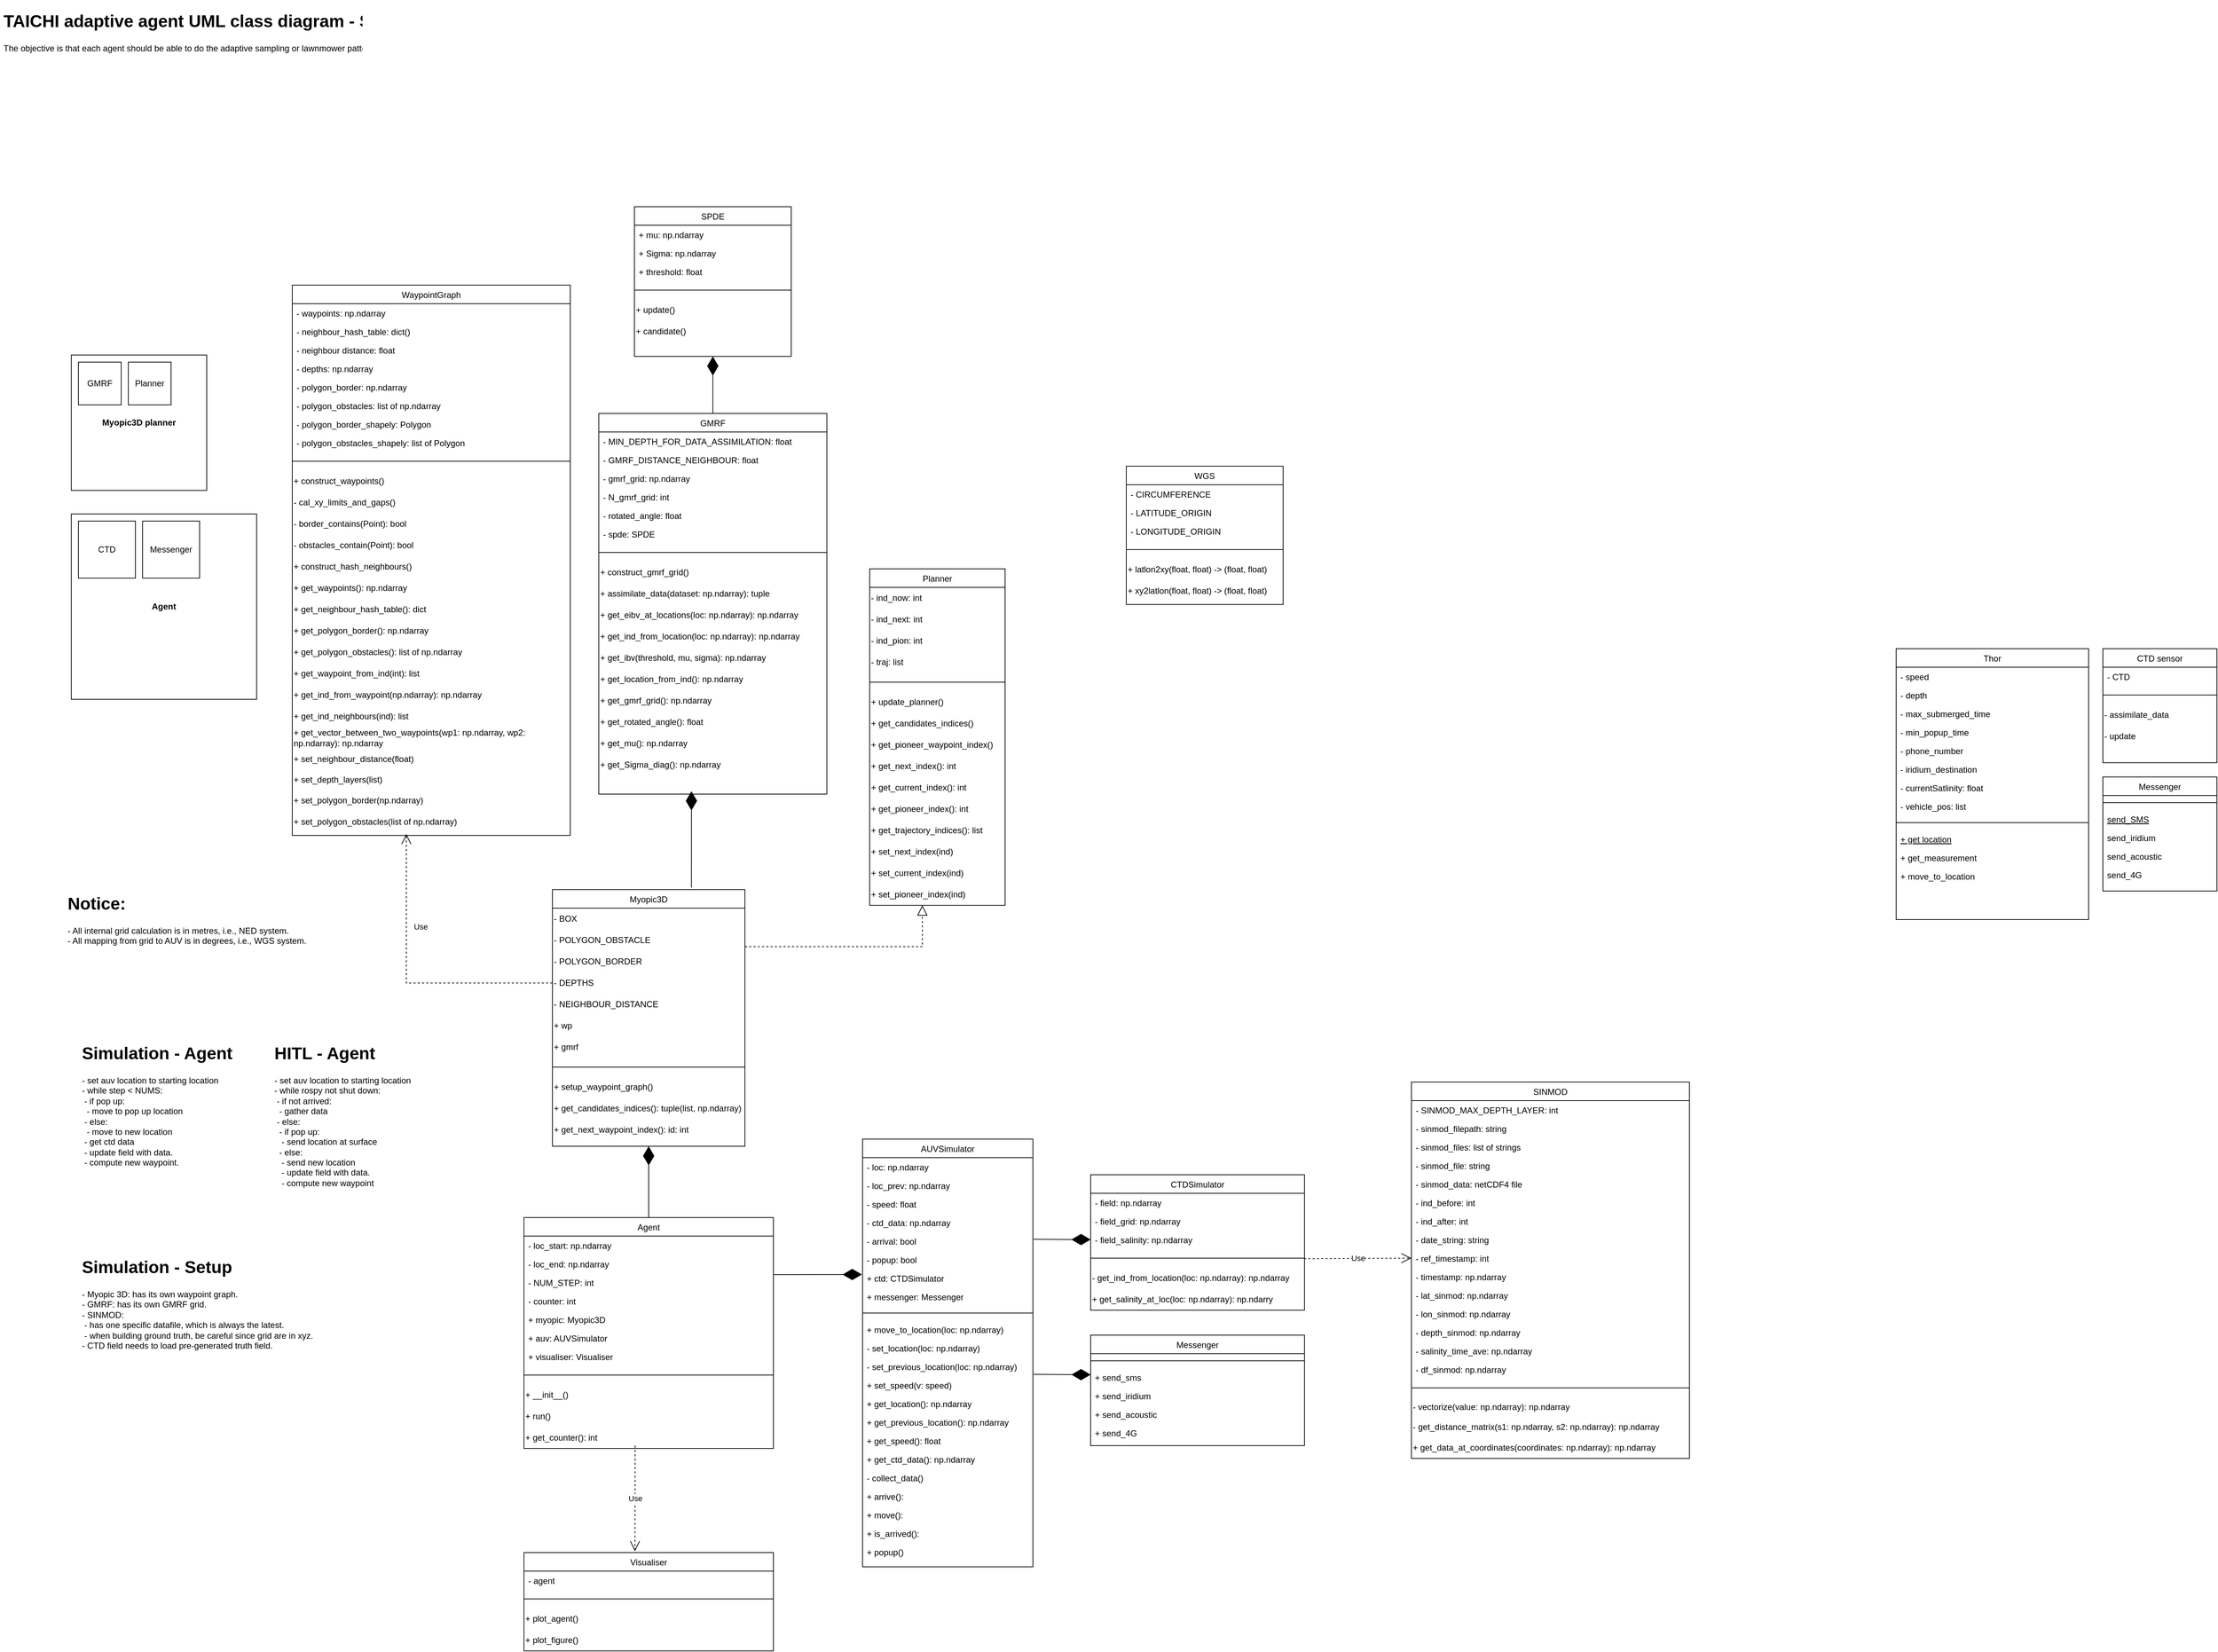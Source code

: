 <mxfile version="21.2.8" type="device">
  <diagram id="C5RBs43oDa-KdzZeNtuy" name="Page-1">
    <mxGraphModel dx="1196" dy="610" grid="1" gridSize="10" guides="1" tooltips="1" connect="1" arrows="1" fold="1" page="1" pageScale="1" pageWidth="4681" pageHeight="3300" math="0" shadow="0">
      <root>
        <mxCell id="WIyWlLk6GJQsqaUBKTNV-0" />
        <mxCell id="WIyWlLk6GJQsqaUBKTNV-1" parent="WIyWlLk6GJQsqaUBKTNV-0" />
        <mxCell id="u6cWLPm3TQ6t4aNCsoLh-93" value="Planner" style="swimlane;fontStyle=0;align=center;verticalAlign=top;childLayout=stackLayout;horizontal=1;startSize=26;horizontalStack=0;resizeParent=1;resizeLast=0;collapsible=1;marginBottom=0;rounded=0;shadow=0;strokeWidth=1;" parent="WIyWlLk6GJQsqaUBKTNV-1" vertex="1">
          <mxGeometry x="1340" y="858" width="190" height="472" as="geometry">
            <mxRectangle x="130" y="380" width="160" height="26" as="alternateBounds" />
          </mxGeometry>
        </mxCell>
        <mxCell id="u6cWLPm3TQ6t4aNCsoLh-99" value="- ind_now: int" style="text;html=1;strokeColor=none;fillColor=none;align=left;verticalAlign=middle;whiteSpace=wrap;rounded=0;" parent="u6cWLPm3TQ6t4aNCsoLh-93" vertex="1">
          <mxGeometry y="26" width="190" height="30" as="geometry" />
        </mxCell>
        <mxCell id="u6cWLPm3TQ6t4aNCsoLh-100" value="- ind_next: int" style="text;html=1;strokeColor=none;fillColor=none;align=left;verticalAlign=middle;whiteSpace=wrap;rounded=0;" parent="u6cWLPm3TQ6t4aNCsoLh-93" vertex="1">
          <mxGeometry y="56" width="190" height="30" as="geometry" />
        </mxCell>
        <mxCell id="u6cWLPm3TQ6t4aNCsoLh-101" value="- ind_pion: int" style="text;html=1;strokeColor=none;fillColor=none;align=left;verticalAlign=middle;whiteSpace=wrap;rounded=0;" parent="u6cWLPm3TQ6t4aNCsoLh-93" vertex="1">
          <mxGeometry y="86" width="190" height="30" as="geometry" />
        </mxCell>
        <mxCell id="B7e0Tdd3vI8cEg96QGEF-0" value="- traj: list" style="text;html=1;strokeColor=none;fillColor=none;align=left;verticalAlign=middle;whiteSpace=wrap;rounded=0;" parent="u6cWLPm3TQ6t4aNCsoLh-93" vertex="1">
          <mxGeometry y="116" width="190" height="30" as="geometry" />
        </mxCell>
        <mxCell id="u6cWLPm3TQ6t4aNCsoLh-94" value="" style="line;html=1;strokeWidth=1;align=left;verticalAlign=middle;spacingTop=-1;spacingLeft=3;spacingRight=3;rotatable=0;labelPosition=right;points=[];portConstraint=eastwest;" parent="u6cWLPm3TQ6t4aNCsoLh-93" vertex="1">
          <mxGeometry y="146" width="190" height="26" as="geometry" />
        </mxCell>
        <mxCell id="u6cWLPm3TQ6t4aNCsoLh-95" value="+ update_planner()" style="text;html=1;strokeColor=none;fillColor=none;align=left;verticalAlign=middle;whiteSpace=wrap;rounded=0;" parent="u6cWLPm3TQ6t4aNCsoLh-93" vertex="1">
          <mxGeometry y="172" width="190" height="30" as="geometry" />
        </mxCell>
        <mxCell id="u6cWLPm3TQ6t4aNCsoLh-96" value="+ get_candidates_indices()" style="text;html=1;strokeColor=none;fillColor=none;align=left;verticalAlign=middle;whiteSpace=wrap;rounded=0;" parent="u6cWLPm3TQ6t4aNCsoLh-93" vertex="1">
          <mxGeometry y="202" width="190" height="30" as="geometry" />
        </mxCell>
        <mxCell id="lE3qkzFHBeCoeJft3JCm-24" value="+ get_pioneer_waypoint_index()" style="text;html=1;strokeColor=none;fillColor=none;align=left;verticalAlign=middle;whiteSpace=wrap;rounded=0;" parent="u6cWLPm3TQ6t4aNCsoLh-93" vertex="1">
          <mxGeometry y="232" width="190" height="30" as="geometry" />
        </mxCell>
        <mxCell id="lE3qkzFHBeCoeJft3JCm-25" value="+ get_next_index(): int" style="text;html=1;strokeColor=none;fillColor=none;align=left;verticalAlign=middle;whiteSpace=wrap;rounded=0;" parent="u6cWLPm3TQ6t4aNCsoLh-93" vertex="1">
          <mxGeometry y="262" width="190" height="30" as="geometry" />
        </mxCell>
        <mxCell id="34ha0xALZhQaqSOPqyUO-0" value="+ get_current_index(): int" style="text;html=1;strokeColor=none;fillColor=none;align=left;verticalAlign=middle;whiteSpace=wrap;rounded=0;" parent="u6cWLPm3TQ6t4aNCsoLh-93" vertex="1">
          <mxGeometry y="292" width="190" height="30" as="geometry" />
        </mxCell>
        <mxCell id="34ha0xALZhQaqSOPqyUO-2" value="+ get_pioneer_index(): int" style="text;html=1;strokeColor=none;fillColor=none;align=left;verticalAlign=middle;whiteSpace=wrap;rounded=0;" parent="u6cWLPm3TQ6t4aNCsoLh-93" vertex="1">
          <mxGeometry y="322" width="190" height="30" as="geometry" />
        </mxCell>
        <mxCell id="B7e0Tdd3vI8cEg96QGEF-1" value="+ get_trajectory_indices(): list" style="text;html=1;strokeColor=none;fillColor=none;align=left;verticalAlign=middle;whiteSpace=wrap;rounded=0;" parent="u6cWLPm3TQ6t4aNCsoLh-93" vertex="1">
          <mxGeometry y="352" width="190" height="30" as="geometry" />
        </mxCell>
        <mxCell id="34ha0xALZhQaqSOPqyUO-3" value="+ set_next_index(ind)" style="text;html=1;strokeColor=none;fillColor=none;align=left;verticalAlign=middle;whiteSpace=wrap;rounded=0;" parent="u6cWLPm3TQ6t4aNCsoLh-93" vertex="1">
          <mxGeometry y="382" width="190" height="30" as="geometry" />
        </mxCell>
        <mxCell id="34ha0xALZhQaqSOPqyUO-4" value="+ set_current_index(ind)" style="text;html=1;strokeColor=none;fillColor=none;align=left;verticalAlign=middle;whiteSpace=wrap;rounded=0;" parent="u6cWLPm3TQ6t4aNCsoLh-93" vertex="1">
          <mxGeometry y="412" width="190" height="30" as="geometry" />
        </mxCell>
        <mxCell id="34ha0xALZhQaqSOPqyUO-6" value="+ set_pioneer_index(ind)" style="text;html=1;strokeColor=none;fillColor=none;align=left;verticalAlign=middle;whiteSpace=wrap;rounded=0;" parent="u6cWLPm3TQ6t4aNCsoLh-93" vertex="1">
          <mxGeometry y="442" width="190" height="30" as="geometry" />
        </mxCell>
        <mxCell id="7iUg0sL3hbKOepyehVSJ-0" value="&lt;h1&gt;TAICHI adaptive agent UML class diagram - Sept 6th, 2022&lt;/h1&gt;&lt;div&gt;The objective is that each agent should be able to do the adaptive sampling or lawnmower pattern without obstructing the mission. They should be able to share data without pain.&amp;nbsp;&lt;/div&gt;" style="text;html=1;strokeColor=none;fillColor=none;spacing=5;spacingTop=-20;whiteSpace=wrap;overflow=hidden;rounded=0;" parent="WIyWlLk6GJQsqaUBKTNV-1" vertex="1">
          <mxGeometry x="120" y="70" width="1360" height="120" as="geometry" />
        </mxCell>
        <mxCell id="plsN3_Rw1YfsvE4Y6kvE-0" value="WaypointGraph" style="swimlane;fontStyle=0;align=center;verticalAlign=top;childLayout=stackLayout;horizontal=1;startSize=26;horizontalStack=0;resizeParent=1;resizeLast=0;collapsible=1;marginBottom=0;rounded=0;shadow=0;strokeWidth=1;" parent="WIyWlLk6GJQsqaUBKTNV-1" vertex="1">
          <mxGeometry x="530" y="460" width="390" height="772" as="geometry">
            <mxRectangle x="130" y="380" width="160" height="26" as="alternateBounds" />
          </mxGeometry>
        </mxCell>
        <mxCell id="plsN3_Rw1YfsvE4Y6kvE-1" value="- waypoints: np.ndarray" style="text;align=left;verticalAlign=top;spacingLeft=4;spacingRight=4;overflow=hidden;rotatable=0;points=[[0,0.5],[1,0.5]];portConstraint=eastwest;rounded=0;shadow=0;html=0;" parent="plsN3_Rw1YfsvE4Y6kvE-0" vertex="1">
          <mxGeometry y="26" width="390" height="26" as="geometry" />
        </mxCell>
        <mxCell id="plsN3_Rw1YfsvE4Y6kvE-10" value="- neighbour_hash_table: dict()" style="text;align=left;verticalAlign=top;spacingLeft=4;spacingRight=4;overflow=hidden;rotatable=0;points=[[0,0.5],[1,0.5]];portConstraint=eastwest;rounded=0;shadow=0;html=0;" parent="plsN3_Rw1YfsvE4Y6kvE-0" vertex="1">
          <mxGeometry y="52" width="390" height="26" as="geometry" />
        </mxCell>
        <mxCell id="plsN3_Rw1YfsvE4Y6kvE-6" value="- neighbour distance: float" style="text;align=left;verticalAlign=top;spacingLeft=4;spacingRight=4;overflow=hidden;rotatable=0;points=[[0,0.5],[1,0.5]];portConstraint=eastwest;rounded=0;shadow=0;html=0;" parent="plsN3_Rw1YfsvE4Y6kvE-0" vertex="1">
          <mxGeometry y="78" width="390" height="26" as="geometry" />
        </mxCell>
        <mxCell id="plsN3_Rw1YfsvE4Y6kvE-7" value="- depths: np.ndarray" style="text;align=left;verticalAlign=top;spacingLeft=4;spacingRight=4;overflow=hidden;rotatable=0;points=[[0,0.5],[1,0.5]];portConstraint=eastwest;rounded=0;shadow=0;html=0;" parent="plsN3_Rw1YfsvE4Y6kvE-0" vertex="1">
          <mxGeometry y="104" width="390" height="26" as="geometry" />
        </mxCell>
        <mxCell id="plsN3_Rw1YfsvE4Y6kvE-8" value="- polygon_border: np.ndarray" style="text;align=left;verticalAlign=top;spacingLeft=4;spacingRight=4;overflow=hidden;rotatable=0;points=[[0,0.5],[1,0.5]];portConstraint=eastwest;rounded=0;shadow=0;html=0;" parent="plsN3_Rw1YfsvE4Y6kvE-0" vertex="1">
          <mxGeometry y="130" width="390" height="26" as="geometry" />
        </mxCell>
        <mxCell id="plsN3_Rw1YfsvE4Y6kvE-9" value="- polygon_obstacles: list of np.ndarray" style="text;align=left;verticalAlign=top;spacingLeft=4;spacingRight=4;overflow=hidden;rotatable=0;points=[[0,0.5],[1,0.5]];portConstraint=eastwest;rounded=0;shadow=0;html=0;" parent="plsN3_Rw1YfsvE4Y6kvE-0" vertex="1">
          <mxGeometry y="156" width="390" height="26" as="geometry" />
        </mxCell>
        <mxCell id="scRLJ-DiLXwx5lVVmoAy-0" value="- polygon_border_shapely: Polygon" style="text;align=left;verticalAlign=top;spacingLeft=4;spacingRight=4;overflow=hidden;rotatable=0;points=[[0,0.5],[1,0.5]];portConstraint=eastwest;rounded=0;shadow=0;html=0;" vertex="1" parent="plsN3_Rw1YfsvE4Y6kvE-0">
          <mxGeometry y="182" width="390" height="26" as="geometry" />
        </mxCell>
        <mxCell id="scRLJ-DiLXwx5lVVmoAy-1" value="- polygon_obstacles_shapely: list of Polygon" style="text;align=left;verticalAlign=top;spacingLeft=4;spacingRight=4;overflow=hidden;rotatable=0;points=[[0,0.5],[1,0.5]];portConstraint=eastwest;rounded=0;shadow=0;html=0;" vertex="1" parent="plsN3_Rw1YfsvE4Y6kvE-0">
          <mxGeometry y="208" width="390" height="26" as="geometry" />
        </mxCell>
        <mxCell id="plsN3_Rw1YfsvE4Y6kvE-3" value="" style="line;html=1;strokeWidth=1;align=left;verticalAlign=middle;spacingTop=-1;spacingLeft=3;spacingRight=3;rotatable=0;labelPosition=right;points=[];portConstraint=eastwest;" parent="plsN3_Rw1YfsvE4Y6kvE-0" vertex="1">
          <mxGeometry y="234" width="390" height="26" as="geometry" />
        </mxCell>
        <mxCell id="plsN3_Rw1YfsvE4Y6kvE-5" value="+ construct_waypoints()" style="text;html=1;strokeColor=none;fillColor=none;align=left;verticalAlign=middle;whiteSpace=wrap;rounded=0;" parent="plsN3_Rw1YfsvE4Y6kvE-0" vertex="1">
          <mxGeometry y="260" width="390" height="30" as="geometry" />
        </mxCell>
        <mxCell id="plsN3_Rw1YfsvE4Y6kvE-16" value="- cal_xy_limits_and_gaps()" style="text;html=1;strokeColor=none;fillColor=none;align=left;verticalAlign=middle;whiteSpace=wrap;rounded=0;" parent="plsN3_Rw1YfsvE4Y6kvE-0" vertex="1">
          <mxGeometry y="290" width="390" height="30" as="geometry" />
        </mxCell>
        <mxCell id="plsN3_Rw1YfsvE4Y6kvE-14" value="- border_contains(Point): bool" style="text;html=1;strokeColor=none;fillColor=none;align=left;verticalAlign=middle;whiteSpace=wrap;rounded=0;" parent="plsN3_Rw1YfsvE4Y6kvE-0" vertex="1">
          <mxGeometry y="320" width="390" height="30" as="geometry" />
        </mxCell>
        <mxCell id="plsN3_Rw1YfsvE4Y6kvE-15" value="- obstacles_contain(Point): bool" style="text;html=1;strokeColor=none;fillColor=none;align=left;verticalAlign=middle;whiteSpace=wrap;rounded=0;" parent="plsN3_Rw1YfsvE4Y6kvE-0" vertex="1">
          <mxGeometry y="350" width="390" height="30" as="geometry" />
        </mxCell>
        <mxCell id="plsN3_Rw1YfsvE4Y6kvE-18" value="+ construct_hash_neighbours()" style="text;html=1;strokeColor=none;fillColor=none;align=left;verticalAlign=middle;whiteSpace=wrap;rounded=0;" parent="plsN3_Rw1YfsvE4Y6kvE-0" vertex="1">
          <mxGeometry y="380" width="390" height="30" as="geometry" />
        </mxCell>
        <mxCell id="plsN3_Rw1YfsvE4Y6kvE-19" value="+ get_waypoints(): np.ndarray" style="text;html=1;strokeColor=none;fillColor=none;align=left;verticalAlign=middle;whiteSpace=wrap;rounded=0;" parent="plsN3_Rw1YfsvE4Y6kvE-0" vertex="1">
          <mxGeometry y="410" width="390" height="30" as="geometry" />
        </mxCell>
        <mxCell id="plsN3_Rw1YfsvE4Y6kvE-20" value="+ get_neighbour_hash_table(): dict" style="text;html=1;strokeColor=none;fillColor=none;align=left;verticalAlign=middle;whiteSpace=wrap;rounded=0;" parent="plsN3_Rw1YfsvE4Y6kvE-0" vertex="1">
          <mxGeometry y="440" width="390" height="30" as="geometry" />
        </mxCell>
        <mxCell id="plsN3_Rw1YfsvE4Y6kvE-21" value="+ get_polygon_border(): np.ndarray" style="text;html=1;strokeColor=none;fillColor=none;align=left;verticalAlign=middle;whiteSpace=wrap;rounded=0;" parent="plsN3_Rw1YfsvE4Y6kvE-0" vertex="1">
          <mxGeometry y="470" width="390" height="30" as="geometry" />
        </mxCell>
        <mxCell id="plsN3_Rw1YfsvE4Y6kvE-22" value="+ get_polygon_obstacles(): list of np.ndarray" style="text;html=1;strokeColor=none;fillColor=none;align=left;verticalAlign=middle;whiteSpace=wrap;rounded=0;" parent="plsN3_Rw1YfsvE4Y6kvE-0" vertex="1">
          <mxGeometry y="500" width="390" height="30" as="geometry" />
        </mxCell>
        <mxCell id="plsN3_Rw1YfsvE4Y6kvE-23" value="+ get_waypoint_from_ind(int): list" style="text;html=1;strokeColor=none;fillColor=none;align=left;verticalAlign=middle;whiteSpace=wrap;rounded=0;" parent="plsN3_Rw1YfsvE4Y6kvE-0" vertex="1">
          <mxGeometry y="530" width="390" height="30" as="geometry" />
        </mxCell>
        <mxCell id="plsN3_Rw1YfsvE4Y6kvE-24" value="+ get_ind_from_waypoint(np.ndarray): np.ndarray" style="text;html=1;strokeColor=none;fillColor=none;align=left;verticalAlign=middle;whiteSpace=wrap;rounded=0;" parent="plsN3_Rw1YfsvE4Y6kvE-0" vertex="1">
          <mxGeometry y="560" width="390" height="30" as="geometry" />
        </mxCell>
        <mxCell id="plsN3_Rw1YfsvE4Y6kvE-25" value="+ get_ind_neighbours(ind): list" style="text;html=1;strokeColor=none;fillColor=none;align=left;verticalAlign=middle;whiteSpace=wrap;rounded=0;" parent="plsN3_Rw1YfsvE4Y6kvE-0" vertex="1">
          <mxGeometry y="590" width="390" height="30" as="geometry" />
        </mxCell>
        <mxCell id="e51tBfpOWioPl-1S9L4V-11" value="+ get_vector_between_two_waypoints(wp1: np.ndarray, wp2: np.ndarray): np.ndarray" style="text;html=1;strokeColor=none;fillColor=none;align=left;verticalAlign=middle;whiteSpace=wrap;rounded=0;" parent="plsN3_Rw1YfsvE4Y6kvE-0" vertex="1">
          <mxGeometry y="620" width="390" height="30" as="geometry" />
        </mxCell>
        <mxCell id="plsN3_Rw1YfsvE4Y6kvE-4" value="+ set_neighbour_distance(float)" style="text;html=1;strokeColor=none;fillColor=none;align=left;verticalAlign=middle;whiteSpace=wrap;rounded=0;" parent="plsN3_Rw1YfsvE4Y6kvE-0" vertex="1">
          <mxGeometry y="650" width="390" height="30" as="geometry" />
        </mxCell>
        <mxCell id="plsN3_Rw1YfsvE4Y6kvE-11" value="+ set_depth_layers(list)" style="text;html=1;strokeColor=none;fillColor=none;align=left;verticalAlign=middle;whiteSpace=wrap;rounded=0;" parent="plsN3_Rw1YfsvE4Y6kvE-0" vertex="1">
          <mxGeometry y="680" width="390" height="28" as="geometry" />
        </mxCell>
        <mxCell id="plsN3_Rw1YfsvE4Y6kvE-12" value="+ set_polygon_border(np.ndarray)" style="text;html=1;strokeColor=none;fillColor=none;align=left;verticalAlign=middle;whiteSpace=wrap;rounded=0;" parent="plsN3_Rw1YfsvE4Y6kvE-0" vertex="1">
          <mxGeometry y="708" width="390" height="30" as="geometry" />
        </mxCell>
        <mxCell id="plsN3_Rw1YfsvE4Y6kvE-13" value="+ set_polygon_obstacles(list of np.ndarray)" style="text;html=1;strokeColor=none;fillColor=none;align=left;verticalAlign=middle;whiteSpace=wrap;rounded=0;" parent="plsN3_Rw1YfsvE4Y6kvE-0" vertex="1">
          <mxGeometry y="738" width="390" height="30" as="geometry" />
        </mxCell>
        <mxCell id="5N85A_KWL3ZWQSYdBThE-2" value="Myopic3D" style="swimlane;fontStyle=0;align=center;verticalAlign=top;childLayout=stackLayout;horizontal=1;startSize=26;horizontalStack=0;resizeParent=1;resizeLast=0;collapsible=1;marginBottom=0;rounded=0;shadow=0;strokeWidth=1;" parent="WIyWlLk6GJQsqaUBKTNV-1" vertex="1">
          <mxGeometry x="895" y="1308" width="270" height="360" as="geometry">
            <mxRectangle x="130" y="380" width="160" height="26" as="alternateBounds" />
          </mxGeometry>
        </mxCell>
        <mxCell id="B7e0Tdd3vI8cEg96QGEF-3" value="- BOX" style="text;html=1;strokeColor=none;fillColor=none;align=left;verticalAlign=middle;whiteSpace=wrap;rounded=0;" parent="5N85A_KWL3ZWQSYdBThE-2" vertex="1">
          <mxGeometry y="26" width="270" height="30" as="geometry" />
        </mxCell>
        <mxCell id="B7e0Tdd3vI8cEg96QGEF-4" value="- POLYGON_OBSTACLE" style="text;html=1;strokeColor=none;fillColor=none;align=left;verticalAlign=middle;whiteSpace=wrap;rounded=0;" parent="5N85A_KWL3ZWQSYdBThE-2" vertex="1">
          <mxGeometry y="56" width="270" height="30" as="geometry" />
        </mxCell>
        <mxCell id="B7e0Tdd3vI8cEg96QGEF-5" value="- POLYGON_BORDER" style="text;html=1;strokeColor=none;fillColor=none;align=left;verticalAlign=middle;whiteSpace=wrap;rounded=0;" parent="5N85A_KWL3ZWQSYdBThE-2" vertex="1">
          <mxGeometry y="86" width="270" height="30" as="geometry" />
        </mxCell>
        <mxCell id="B7e0Tdd3vI8cEg96QGEF-6" value="- DEPTHS" style="text;html=1;strokeColor=none;fillColor=none;align=left;verticalAlign=middle;whiteSpace=wrap;rounded=0;" parent="5N85A_KWL3ZWQSYdBThE-2" vertex="1">
          <mxGeometry y="116" width="270" height="30" as="geometry" />
        </mxCell>
        <mxCell id="B7e0Tdd3vI8cEg96QGEF-7" value="- NEIGHBOUR_DISTANCE" style="text;html=1;strokeColor=none;fillColor=none;align=left;verticalAlign=middle;whiteSpace=wrap;rounded=0;" parent="5N85A_KWL3ZWQSYdBThE-2" vertex="1">
          <mxGeometry y="146" width="270" height="30" as="geometry" />
        </mxCell>
        <mxCell id="B7e0Tdd3vI8cEg96QGEF-8" value="+ wp" style="text;html=1;strokeColor=none;fillColor=none;align=left;verticalAlign=middle;whiteSpace=wrap;rounded=0;" parent="5N85A_KWL3ZWQSYdBThE-2" vertex="1">
          <mxGeometry y="176" width="270" height="30" as="geometry" />
        </mxCell>
        <mxCell id="34ha0xALZhQaqSOPqyUO-28" value="+ gmrf" style="text;html=1;strokeColor=none;fillColor=none;align=left;verticalAlign=middle;whiteSpace=wrap;rounded=0;" parent="5N85A_KWL3ZWQSYdBThE-2" vertex="1">
          <mxGeometry y="206" width="270" height="30" as="geometry" />
        </mxCell>
        <mxCell id="5N85A_KWL3ZWQSYdBThE-3" value="" style="line;html=1;strokeWidth=1;align=left;verticalAlign=middle;spacingTop=-1;spacingLeft=3;spacingRight=3;rotatable=0;labelPosition=right;points=[];portConstraint=eastwest;" parent="5N85A_KWL3ZWQSYdBThE-2" vertex="1">
          <mxGeometry y="236" width="270" height="26" as="geometry" />
        </mxCell>
        <mxCell id="B7e0Tdd3vI8cEg96QGEF-2" value="+ setup_waypoint_graph()" style="text;html=1;strokeColor=none;fillColor=none;align=left;verticalAlign=middle;whiteSpace=wrap;rounded=0;" parent="5N85A_KWL3ZWQSYdBThE-2" vertex="1">
          <mxGeometry y="262" width="270" height="30" as="geometry" />
        </mxCell>
        <mxCell id="5N85A_KWL3ZWQSYdBThE-4" value="+ get_candidates_indices(): tuple(list, np.ndarray)" style="text;html=1;strokeColor=none;fillColor=none;align=left;verticalAlign=middle;whiteSpace=wrap;rounded=0;" parent="5N85A_KWL3ZWQSYdBThE-2" vertex="1">
          <mxGeometry y="292" width="270" height="30" as="geometry" />
        </mxCell>
        <mxCell id="34ha0xALZhQaqSOPqyUO-7" value="+ get_next_waypoint_index(): id: int" style="text;html=1;strokeColor=none;fillColor=none;align=left;verticalAlign=middle;whiteSpace=wrap;rounded=0;" parent="5N85A_KWL3ZWQSYdBThE-2" vertex="1">
          <mxGeometry y="322" width="270" height="30" as="geometry" />
        </mxCell>
        <mxCell id="5N85A_KWL3ZWQSYdBThE-7" value="Use" style="endArrow=open;endSize=12;dashed=1;html=1;rounded=0;exitX=0;exitY=0.5;exitDx=0;exitDy=0;" parent="WIyWlLk6GJQsqaUBKTNV-1" source="B7e0Tdd3vI8cEg96QGEF-6" edge="1">
          <mxGeometry x="0.371" y="-20" width="160" relative="1" as="geometry">
            <mxPoint x="690" y="1388" as="sourcePoint" />
            <mxPoint x="690" y="1230" as="targetPoint" />
            <Array as="points">
              <mxPoint x="690" y="1439" />
            </Array>
            <mxPoint as="offset" />
          </mxGeometry>
        </mxCell>
        <mxCell id="34ha0xALZhQaqSOPqyUO-8" value="SPDE" style="swimlane;fontStyle=0;align=center;verticalAlign=top;childLayout=stackLayout;horizontal=1;startSize=26;horizontalStack=0;resizeParent=1;resizeLast=0;collapsible=1;marginBottom=0;rounded=0;shadow=0;strokeWidth=1;" parent="WIyWlLk6GJQsqaUBKTNV-1" vertex="1">
          <mxGeometry x="1010" y="350" width="220" height="210" as="geometry">
            <mxRectangle x="130" y="380" width="160" height="26" as="alternateBounds" />
          </mxGeometry>
        </mxCell>
        <mxCell id="34ha0xALZhQaqSOPqyUO-9" value="+ mu: np.ndarray" style="text;align=left;verticalAlign=top;spacingLeft=4;spacingRight=4;overflow=hidden;rotatable=0;points=[[0,0.5],[1,0.5]];portConstraint=eastwest;rounded=0;shadow=0;html=0;" parent="34ha0xALZhQaqSOPqyUO-8" vertex="1">
          <mxGeometry y="26" width="220" height="26" as="geometry" />
        </mxCell>
        <mxCell id="34ha0xALZhQaqSOPqyUO-10" value="+ Sigma: np.ndarray" style="text;align=left;verticalAlign=top;spacingLeft=4;spacingRight=4;overflow=hidden;rotatable=0;points=[[0,0.5],[1,0.5]];portConstraint=eastwest;rounded=0;shadow=0;html=0;" parent="34ha0xALZhQaqSOPqyUO-8" vertex="1">
          <mxGeometry y="52" width="220" height="26" as="geometry" />
        </mxCell>
        <mxCell id="34ha0xALZhQaqSOPqyUO-11" value="+ threshold: float" style="text;align=left;verticalAlign=top;spacingLeft=4;spacingRight=4;overflow=hidden;rotatable=0;points=[[0,0.5],[1,0.5]];portConstraint=eastwest;rounded=0;shadow=0;html=0;" parent="34ha0xALZhQaqSOPqyUO-8" vertex="1">
          <mxGeometry y="78" width="220" height="26" as="geometry" />
        </mxCell>
        <mxCell id="34ha0xALZhQaqSOPqyUO-12" value="" style="line;html=1;strokeWidth=1;align=left;verticalAlign=middle;spacingTop=-1;spacingLeft=3;spacingRight=3;rotatable=0;labelPosition=right;points=[];portConstraint=eastwest;" parent="34ha0xALZhQaqSOPqyUO-8" vertex="1">
          <mxGeometry y="104" width="220" height="26" as="geometry" />
        </mxCell>
        <mxCell id="34ha0xALZhQaqSOPqyUO-13" value="+ update()" style="text;html=1;strokeColor=none;fillColor=none;align=left;verticalAlign=middle;whiteSpace=wrap;rounded=0;" parent="34ha0xALZhQaqSOPqyUO-8" vertex="1">
          <mxGeometry y="130" width="220" height="30" as="geometry" />
        </mxCell>
        <mxCell id="34ha0xALZhQaqSOPqyUO-14" value="+ candidate()" style="text;html=1;strokeColor=none;fillColor=none;align=left;verticalAlign=middle;whiteSpace=wrap;rounded=0;" parent="34ha0xALZhQaqSOPqyUO-8" vertex="1">
          <mxGeometry y="160" width="220" height="30" as="geometry" />
        </mxCell>
        <mxCell id="34ha0xALZhQaqSOPqyUO-15" value="GMRF" style="swimlane;fontStyle=0;align=center;verticalAlign=top;childLayout=stackLayout;horizontal=1;startSize=26;horizontalStack=0;resizeParent=1;resizeLast=0;collapsible=1;marginBottom=0;rounded=0;shadow=0;strokeWidth=1;" parent="WIyWlLk6GJQsqaUBKTNV-1" vertex="1">
          <mxGeometry x="960" y="640" width="320" height="534" as="geometry">
            <mxRectangle x="130" y="380" width="160" height="26" as="alternateBounds" />
          </mxGeometry>
        </mxCell>
        <mxCell id="e51tBfpOWioPl-1S9L4V-13" value="- MIN_DEPTH_FOR_DATA_ASSIMILATION: float" style="text;align=left;verticalAlign=top;spacingLeft=4;spacingRight=4;overflow=hidden;rotatable=0;points=[[0,0.5],[1,0.5]];portConstraint=eastwest;rounded=0;shadow=0;html=0;" parent="34ha0xALZhQaqSOPqyUO-15" vertex="1">
          <mxGeometry y="26" width="320" height="26" as="geometry" />
        </mxCell>
        <mxCell id="34ha0xALZhQaqSOPqyUO-17" value="- GMRF_DISTANCE_NEIGHBOUR: float" style="text;align=left;verticalAlign=top;spacingLeft=4;spacingRight=4;overflow=hidden;rotatable=0;points=[[0,0.5],[1,0.5]];portConstraint=eastwest;rounded=0;shadow=0;html=0;" parent="34ha0xALZhQaqSOPqyUO-15" vertex="1">
          <mxGeometry y="52" width="320" height="26" as="geometry" />
        </mxCell>
        <mxCell id="e51tBfpOWioPl-1S9L4V-12" value="- gmrf_grid: np.ndarray" style="text;align=left;verticalAlign=top;spacingLeft=4;spacingRight=4;overflow=hidden;rotatable=0;points=[[0,0.5],[1,0.5]];portConstraint=eastwest;rounded=0;shadow=0;html=0;" parent="34ha0xALZhQaqSOPqyUO-15" vertex="1">
          <mxGeometry y="78" width="320" height="26" as="geometry" />
        </mxCell>
        <mxCell id="e51tBfpOWioPl-1S9L4V-14" value="- N_gmrf_grid: int" style="text;align=left;verticalAlign=top;spacingLeft=4;spacingRight=4;overflow=hidden;rotatable=0;points=[[0,0.5],[1,0.5]];portConstraint=eastwest;rounded=0;shadow=0;html=0;" parent="34ha0xALZhQaqSOPqyUO-15" vertex="1">
          <mxGeometry y="104" width="320" height="26" as="geometry" />
        </mxCell>
        <mxCell id="e51tBfpOWioPl-1S9L4V-42" value="- rotated_angle: float" style="text;align=left;verticalAlign=top;spacingLeft=4;spacingRight=4;overflow=hidden;rotatable=0;points=[[0,0.5],[1,0.5]];portConstraint=eastwest;rounded=0;shadow=0;html=0;" parent="34ha0xALZhQaqSOPqyUO-15" vertex="1">
          <mxGeometry y="130" width="320" height="26" as="geometry" />
        </mxCell>
        <mxCell id="34ha0xALZhQaqSOPqyUO-16" value="- spde: SPDE" style="text;align=left;verticalAlign=top;spacingLeft=4;spacingRight=4;overflow=hidden;rotatable=0;points=[[0,0.5],[1,0.5]];portConstraint=eastwest;rounded=0;shadow=0;html=0;" parent="34ha0xALZhQaqSOPqyUO-15" vertex="1">
          <mxGeometry y="156" width="320" height="26" as="geometry" />
        </mxCell>
        <mxCell id="34ha0xALZhQaqSOPqyUO-19" value="" style="line;html=1;strokeWidth=1;align=left;verticalAlign=middle;spacingTop=-1;spacingLeft=3;spacingRight=3;rotatable=0;labelPosition=right;points=[];portConstraint=eastwest;" parent="34ha0xALZhQaqSOPqyUO-15" vertex="1">
          <mxGeometry y="182" width="320" height="26" as="geometry" />
        </mxCell>
        <mxCell id="34ha0xALZhQaqSOPqyUO-20" value="+ construct_gmrf_grid()" style="text;html=1;strokeColor=none;fillColor=none;align=left;verticalAlign=middle;whiteSpace=wrap;rounded=0;" parent="34ha0xALZhQaqSOPqyUO-15" vertex="1">
          <mxGeometry y="208" width="320" height="30" as="geometry" />
        </mxCell>
        <mxCell id="e51tBfpOWioPl-1S9L4V-15" value="+ assimilate_data(dataset: np.ndarray): tuple" style="text;html=1;strokeColor=none;fillColor=none;align=left;verticalAlign=middle;whiteSpace=wrap;rounded=0;" parent="34ha0xALZhQaqSOPqyUO-15" vertex="1">
          <mxGeometry y="238" width="320" height="30" as="geometry" />
        </mxCell>
        <mxCell id="34ha0xALZhQaqSOPqyUO-21" value="+ get_eibv_at_locations(loc: np.ndarray): np.ndarray" style="text;html=1;strokeColor=none;fillColor=none;align=left;verticalAlign=middle;whiteSpace=wrap;rounded=0;" parent="34ha0xALZhQaqSOPqyUO-15" vertex="1">
          <mxGeometry y="268" width="320" height="30" as="geometry" />
        </mxCell>
        <mxCell id="34ha0xALZhQaqSOPqyUO-22" value="+ get_ind_from_location(loc: np.ndarray): np.ndarray" style="text;html=1;strokeColor=none;fillColor=none;align=left;verticalAlign=middle;whiteSpace=wrap;rounded=0;" parent="34ha0xALZhQaqSOPqyUO-15" vertex="1">
          <mxGeometry y="298" width="320" height="30" as="geometry" />
        </mxCell>
        <mxCell id="34ha0xALZhQaqSOPqyUO-38" value="+ get_ibv(threshold, mu, sigma): np.ndarray" style="text;html=1;strokeColor=none;fillColor=none;align=left;verticalAlign=middle;whiteSpace=wrap;rounded=0;" parent="34ha0xALZhQaqSOPqyUO-15" vertex="1">
          <mxGeometry y="328" width="320" height="30" as="geometry" />
        </mxCell>
        <mxCell id="34ha0xALZhQaqSOPqyUO-23" value="+ get_location_from_ind(): np.ndarray" style="text;html=1;strokeColor=none;fillColor=none;align=left;verticalAlign=middle;whiteSpace=wrap;rounded=0;" parent="34ha0xALZhQaqSOPqyUO-15" vertex="1">
          <mxGeometry y="358" width="320" height="30" as="geometry" />
        </mxCell>
        <mxCell id="34ha0xALZhQaqSOPqyUO-24" value="+ get_gmrf_grid(): np.ndarray" style="text;html=1;strokeColor=none;fillColor=none;align=left;verticalAlign=middle;whiteSpace=wrap;rounded=0;" parent="34ha0xALZhQaqSOPqyUO-15" vertex="1">
          <mxGeometry y="388" width="320" height="30" as="geometry" />
        </mxCell>
        <mxCell id="e51tBfpOWioPl-1S9L4V-44" value="+ get_rotated_angle(): float" style="text;html=1;strokeColor=none;fillColor=none;align=left;verticalAlign=middle;whiteSpace=wrap;rounded=0;" parent="34ha0xALZhQaqSOPqyUO-15" vertex="1">
          <mxGeometry y="418" width="320" height="30" as="geometry" />
        </mxCell>
        <mxCell id="e51tBfpOWioPl-1S9L4V-45" value="+ get_mu(): np.ndarray" style="text;html=1;strokeColor=none;fillColor=none;align=left;verticalAlign=middle;whiteSpace=wrap;rounded=0;" parent="34ha0xALZhQaqSOPqyUO-15" vertex="1">
          <mxGeometry y="448" width="320" height="30" as="geometry" />
        </mxCell>
        <mxCell id="e51tBfpOWioPl-1S9L4V-46" value="+ get_Sigma_diag(): np.ndarray" style="text;html=1;strokeColor=none;fillColor=none;align=left;verticalAlign=middle;whiteSpace=wrap;rounded=0;" parent="34ha0xALZhQaqSOPqyUO-15" vertex="1">
          <mxGeometry y="478" width="320" height="30" as="geometry" />
        </mxCell>
        <mxCell id="34ha0xALZhQaqSOPqyUO-26" value="" style="endArrow=diamondThin;endFill=1;endSize=24;html=1;rounded=0;exitX=0.5;exitY=0;exitDx=0;exitDy=0;entryX=0.5;entryY=1;entryDx=0;entryDy=0;" parent="WIyWlLk6GJQsqaUBKTNV-1" source="34ha0xALZhQaqSOPqyUO-15" target="34ha0xALZhQaqSOPqyUO-8" edge="1">
          <mxGeometry width="160" relative="1" as="geometry">
            <mxPoint x="959" y="730" as="sourcePoint" />
            <mxPoint x="1119" y="710" as="targetPoint" />
          </mxGeometry>
        </mxCell>
        <mxCell id="34ha0xALZhQaqSOPqyUO-31" value="WGS" style="swimlane;fontStyle=0;align=center;verticalAlign=top;childLayout=stackLayout;horizontal=1;startSize=26;horizontalStack=0;resizeParent=1;resizeLast=0;collapsible=1;marginBottom=0;rounded=0;shadow=0;strokeWidth=1;" parent="WIyWlLk6GJQsqaUBKTNV-1" vertex="1">
          <mxGeometry x="1700" y="714" width="220" height="194" as="geometry">
            <mxRectangle x="130" y="380" width="160" height="26" as="alternateBounds" />
          </mxGeometry>
        </mxCell>
        <mxCell id="34ha0xALZhQaqSOPqyUO-32" value="- CIRCUMFERENCE" style="text;align=left;verticalAlign=top;spacingLeft=4;spacingRight=4;overflow=hidden;rotatable=0;points=[[0,0.5],[1,0.5]];portConstraint=eastwest;rounded=0;shadow=0;html=0;" parent="34ha0xALZhQaqSOPqyUO-31" vertex="1">
          <mxGeometry y="26" width="220" height="26" as="geometry" />
        </mxCell>
        <mxCell id="34ha0xALZhQaqSOPqyUO-33" value="- LATITUDE_ORIGIN" style="text;align=left;verticalAlign=top;spacingLeft=4;spacingRight=4;overflow=hidden;rotatable=0;points=[[0,0.5],[1,0.5]];portConstraint=eastwest;rounded=0;shadow=0;html=0;" parent="34ha0xALZhQaqSOPqyUO-31" vertex="1">
          <mxGeometry y="52" width="220" height="26" as="geometry" />
        </mxCell>
        <mxCell id="34ha0xALZhQaqSOPqyUO-34" value="- LONGITUDE_ORIGIN" style="text;align=left;verticalAlign=top;spacingLeft=4;spacingRight=4;overflow=hidden;rotatable=0;points=[[0,0.5],[1,0.5]];portConstraint=eastwest;rounded=0;shadow=0;html=0;" parent="34ha0xALZhQaqSOPqyUO-31" vertex="1">
          <mxGeometry y="78" width="220" height="26" as="geometry" />
        </mxCell>
        <mxCell id="34ha0xALZhQaqSOPqyUO-35" value="" style="line;html=1;strokeWidth=1;align=left;verticalAlign=middle;spacingTop=-1;spacingLeft=3;spacingRight=3;rotatable=0;labelPosition=right;points=[];portConstraint=eastwest;" parent="34ha0xALZhQaqSOPqyUO-31" vertex="1">
          <mxGeometry y="104" width="220" height="26" as="geometry" />
        </mxCell>
        <mxCell id="34ha0xALZhQaqSOPqyUO-36" value="+ latlon2xy(float, float) -&amp;gt; (float, float)" style="text;html=1;strokeColor=none;fillColor=none;align=left;verticalAlign=middle;whiteSpace=wrap;rounded=0;" parent="34ha0xALZhQaqSOPqyUO-31" vertex="1">
          <mxGeometry y="130" width="220" height="30" as="geometry" />
        </mxCell>
        <mxCell id="34ha0xALZhQaqSOPqyUO-37" value="+ xy2latlon(float, float) -&amp;gt; (float, float)" style="text;html=1;strokeColor=none;fillColor=none;align=left;verticalAlign=middle;whiteSpace=wrap;rounded=0;" parent="34ha0xALZhQaqSOPqyUO-31" vertex="1">
          <mxGeometry y="160" width="220" height="30" as="geometry" />
        </mxCell>
        <mxCell id="34ha0xALZhQaqSOPqyUO-39" value="Agent" style="swimlane;fontStyle=0;align=center;verticalAlign=top;childLayout=stackLayout;horizontal=1;startSize=26;horizontalStack=0;resizeParent=1;resizeLast=0;collapsible=1;marginBottom=0;rounded=0;shadow=0;strokeWidth=1;" parent="WIyWlLk6GJQsqaUBKTNV-1" vertex="1">
          <mxGeometry x="855" y="1768" width="350" height="324" as="geometry">
            <mxRectangle x="130" y="380" width="160" height="26" as="alternateBounds" />
          </mxGeometry>
        </mxCell>
        <mxCell id="34ha0xALZhQaqSOPqyUO-40" value="- loc_start: np.ndarray" style="text;align=left;verticalAlign=top;spacingLeft=4;spacingRight=4;overflow=hidden;rotatable=0;points=[[0,0.5],[1,0.5]];portConstraint=eastwest;" parent="34ha0xALZhQaqSOPqyUO-39" vertex="1">
          <mxGeometry y="26" width="350" height="26" as="geometry" />
        </mxCell>
        <mxCell id="34ha0xALZhQaqSOPqyUO-41" value="- loc_end: np.ndarray" style="text;align=left;verticalAlign=top;spacingLeft=4;spacingRight=4;overflow=hidden;rotatable=0;points=[[0,0.5],[1,0.5]];portConstraint=eastwest;rounded=0;shadow=0;html=0;" parent="34ha0xALZhQaqSOPqyUO-39" vertex="1">
          <mxGeometry y="52" width="350" height="26" as="geometry" />
        </mxCell>
        <mxCell id="34ha0xALZhQaqSOPqyUO-42" value="- NUM_STEP: int" style="text;align=left;verticalAlign=top;spacingLeft=4;spacingRight=4;overflow=hidden;rotatable=0;points=[[0,0.5],[1,0.5]];portConstraint=eastwest;rounded=0;shadow=0;html=0;" parent="34ha0xALZhQaqSOPqyUO-39" vertex="1">
          <mxGeometry y="78" width="350" height="26" as="geometry" />
        </mxCell>
        <mxCell id="e51tBfpOWioPl-1S9L4V-41" value="- counter: int" style="text;align=left;verticalAlign=top;spacingLeft=4;spacingRight=4;overflow=hidden;rotatable=0;points=[[0,0.5],[1,0.5]];portConstraint=eastwest;rounded=0;shadow=0;html=0;" parent="34ha0xALZhQaqSOPqyUO-39" vertex="1">
          <mxGeometry y="104" width="350" height="26" as="geometry" />
        </mxCell>
        <mxCell id="e51tBfpOWioPl-1S9L4V-37" value="+ myopic: Myopic3D" style="text;align=left;verticalAlign=top;spacingLeft=4;spacingRight=4;overflow=hidden;rotatable=0;points=[[0,0.5],[1,0.5]];portConstraint=eastwest;rounded=0;shadow=0;html=0;" parent="34ha0xALZhQaqSOPqyUO-39" vertex="1">
          <mxGeometry y="130" width="350" height="26" as="geometry" />
        </mxCell>
        <mxCell id="e51tBfpOWioPl-1S9L4V-38" value="+ auv: AUVSimulator" style="text;align=left;verticalAlign=top;spacingLeft=4;spacingRight=4;overflow=hidden;rotatable=0;points=[[0,0.5],[1,0.5]];portConstraint=eastwest;rounded=0;shadow=0;html=0;" parent="34ha0xALZhQaqSOPqyUO-39" vertex="1">
          <mxGeometry y="156" width="350" height="26" as="geometry" />
        </mxCell>
        <mxCell id="e51tBfpOWioPl-1S9L4V-39" value="+ visualiser: Visualiser" style="text;align=left;verticalAlign=top;spacingLeft=4;spacingRight=4;overflow=hidden;rotatable=0;points=[[0,0.5],[1,0.5]];portConstraint=eastwest;rounded=0;shadow=0;html=0;" parent="34ha0xALZhQaqSOPqyUO-39" vertex="1">
          <mxGeometry y="182" width="350" height="26" as="geometry" />
        </mxCell>
        <mxCell id="34ha0xALZhQaqSOPqyUO-43" value="" style="line;html=1;strokeWidth=1;align=left;verticalAlign=middle;spacingTop=-1;spacingLeft=3;spacingRight=3;rotatable=0;labelPosition=right;points=[];portConstraint=eastwest;" parent="34ha0xALZhQaqSOPqyUO-39" vertex="1">
          <mxGeometry y="208" width="350" height="26" as="geometry" />
        </mxCell>
        <mxCell id="iLM7BXNMGosEqMDiIIPF-1" value="+ __init__()" style="text;html=1;strokeColor=none;fillColor=none;align=left;verticalAlign=middle;whiteSpace=wrap;rounded=0;" parent="34ha0xALZhQaqSOPqyUO-39" vertex="1">
          <mxGeometry y="234" width="350" height="30" as="geometry" />
        </mxCell>
        <mxCell id="34ha0xALZhQaqSOPqyUO-44" value="+ run()" style="text;html=1;strokeColor=none;fillColor=none;align=left;verticalAlign=middle;whiteSpace=wrap;rounded=0;" parent="34ha0xALZhQaqSOPqyUO-39" vertex="1">
          <mxGeometry y="264" width="350" height="30" as="geometry" />
        </mxCell>
        <mxCell id="pnckTNv3HEJ4oO4Sn8oK-0" value="+ get_counter(): int" style="text;html=1;strokeColor=none;fillColor=none;align=left;verticalAlign=middle;whiteSpace=wrap;rounded=0;" parent="34ha0xALZhQaqSOPqyUO-39" vertex="1">
          <mxGeometry y="294" width="350" height="30" as="geometry" />
        </mxCell>
        <mxCell id="iLM7BXNMGosEqMDiIIPF-3" value="Thor" style="swimlane;fontStyle=0;align=center;verticalAlign=top;childLayout=stackLayout;horizontal=1;startSize=26;horizontalStack=0;resizeParent=1;resizeLast=0;collapsible=1;marginBottom=0;rounded=0;shadow=0;strokeWidth=1;" parent="WIyWlLk6GJQsqaUBKTNV-1" vertex="1">
          <mxGeometry x="2780" y="970" width="270" height="380" as="geometry">
            <mxRectangle x="130" y="380" width="160" height="26" as="alternateBounds" />
          </mxGeometry>
        </mxCell>
        <mxCell id="iLM7BXNMGosEqMDiIIPF-4" value="- speed" style="text;align=left;verticalAlign=top;spacingLeft=4;spacingRight=4;overflow=hidden;rotatable=0;points=[[0,0.5],[1,0.5]];portConstraint=eastwest;" parent="iLM7BXNMGosEqMDiIIPF-3" vertex="1">
          <mxGeometry y="26" width="270" height="26" as="geometry" />
        </mxCell>
        <mxCell id="iLM7BXNMGosEqMDiIIPF-5" value="- depth" style="text;align=left;verticalAlign=top;spacingLeft=4;spacingRight=4;overflow=hidden;rotatable=0;points=[[0,0.5],[1,0.5]];portConstraint=eastwest;" parent="iLM7BXNMGosEqMDiIIPF-3" vertex="1">
          <mxGeometry y="52" width="270" height="26" as="geometry" />
        </mxCell>
        <mxCell id="Z9Z3bAJxkiC3vi-IZ3wL-4" value="- max_submerged_time" style="text;align=left;verticalAlign=top;spacingLeft=4;spacingRight=4;overflow=hidden;rotatable=0;points=[[0,0.5],[1,0.5]];portConstraint=eastwest;" parent="iLM7BXNMGosEqMDiIIPF-3" vertex="1">
          <mxGeometry y="78" width="270" height="26" as="geometry" />
        </mxCell>
        <mxCell id="Z9Z3bAJxkiC3vi-IZ3wL-5" value="- min_popup_time" style="text;align=left;verticalAlign=top;spacingLeft=4;spacingRight=4;overflow=hidden;rotatable=0;points=[[0,0.5],[1,0.5]];portConstraint=eastwest;" parent="iLM7BXNMGosEqMDiIIPF-3" vertex="1">
          <mxGeometry y="104" width="270" height="26" as="geometry" />
        </mxCell>
        <mxCell id="Z9Z3bAJxkiC3vi-IZ3wL-3" value="- phone_number" style="text;align=left;verticalAlign=top;spacingLeft=4;spacingRight=4;overflow=hidden;rotatable=0;points=[[0,0.5],[1,0.5]];portConstraint=eastwest;" parent="iLM7BXNMGosEqMDiIIPF-3" vertex="1">
          <mxGeometry y="130" width="270" height="26" as="geometry" />
        </mxCell>
        <mxCell id="Z9Z3bAJxkiC3vi-IZ3wL-6" value="- iridium_destination" style="text;align=left;verticalAlign=top;spacingLeft=4;spacingRight=4;overflow=hidden;rotatable=0;points=[[0,0.5],[1,0.5]];portConstraint=eastwest;" parent="iLM7BXNMGosEqMDiIIPF-3" vertex="1">
          <mxGeometry y="156" width="270" height="26" as="geometry" />
        </mxCell>
        <mxCell id="Z9Z3bAJxkiC3vi-IZ3wL-7" value="- currentSatlinity: float" style="text;align=left;verticalAlign=top;spacingLeft=4;spacingRight=4;overflow=hidden;rotatable=0;points=[[0,0.5],[1,0.5]];portConstraint=eastwest;" parent="iLM7BXNMGosEqMDiIIPF-3" vertex="1">
          <mxGeometry y="182" width="270" height="26" as="geometry" />
        </mxCell>
        <mxCell id="Z9Z3bAJxkiC3vi-IZ3wL-8" value="- vehicle_pos: list" style="text;align=left;verticalAlign=top;spacingLeft=4;spacingRight=4;overflow=hidden;rotatable=0;points=[[0,0.5],[1,0.5]];portConstraint=eastwest;" parent="iLM7BXNMGosEqMDiIIPF-3" vertex="1">
          <mxGeometry y="208" width="270" height="26" as="geometry" />
        </mxCell>
        <mxCell id="iLM7BXNMGosEqMDiIIPF-6" value="" style="line;html=1;strokeWidth=1;align=left;verticalAlign=middle;spacingTop=-1;spacingLeft=3;spacingRight=3;rotatable=0;labelPosition=right;points=[];portConstraint=eastwest;" parent="iLM7BXNMGosEqMDiIIPF-3" vertex="1">
          <mxGeometry y="234" width="270" height="20" as="geometry" />
        </mxCell>
        <mxCell id="iLM7BXNMGosEqMDiIIPF-7" value="+ get location" style="text;align=left;verticalAlign=top;spacingLeft=4;spacingRight=4;overflow=hidden;rotatable=0;points=[[0,0.5],[1,0.5]];portConstraint=eastwest;fontStyle=4" parent="iLM7BXNMGosEqMDiIIPF-3" vertex="1">
          <mxGeometry y="254" width="270" height="26" as="geometry" />
        </mxCell>
        <mxCell id="iLM7BXNMGosEqMDiIIPF-8" value="+ get_measurement" style="text;align=left;verticalAlign=top;spacingLeft=4;spacingRight=4;overflow=hidden;rotatable=0;points=[[0,0.5],[1,0.5]];portConstraint=eastwest;" parent="iLM7BXNMGosEqMDiIIPF-3" vertex="1">
          <mxGeometry y="280" width="270" height="26" as="geometry" />
        </mxCell>
        <mxCell id="iLM7BXNMGosEqMDiIIPF-9" value="+ move_to_location" style="text;align=left;verticalAlign=top;spacingLeft=4;spacingRight=4;overflow=hidden;rotatable=0;points=[[0,0.5],[1,0.5]];portConstraint=eastwest;" parent="iLM7BXNMGosEqMDiIIPF-3" vertex="1">
          <mxGeometry y="306" width="270" height="26" as="geometry" />
        </mxCell>
        <mxCell id="iLM7BXNMGosEqMDiIIPF-10" value="AUVSimulator" style="swimlane;fontStyle=0;align=center;verticalAlign=top;childLayout=stackLayout;horizontal=1;startSize=26;horizontalStack=0;resizeParent=1;resizeLast=0;collapsible=1;marginBottom=0;rounded=0;shadow=0;strokeWidth=1;" parent="WIyWlLk6GJQsqaUBKTNV-1" vertex="1">
          <mxGeometry x="1330" y="1658" width="239" height="600" as="geometry">
            <mxRectangle x="130" y="380" width="160" height="26" as="alternateBounds" />
          </mxGeometry>
        </mxCell>
        <mxCell id="iLM7BXNMGosEqMDiIIPF-11" value="- loc: np.ndarray" style="text;align=left;verticalAlign=top;spacingLeft=4;spacingRight=4;overflow=hidden;rotatable=0;points=[[0,0.5],[1,0.5]];portConstraint=eastwest;" parent="iLM7BXNMGosEqMDiIIPF-10" vertex="1">
          <mxGeometry y="26" width="239" height="26" as="geometry" />
        </mxCell>
        <mxCell id="iLM7BXNMGosEqMDiIIPF-12" value="- loc_prev: np.ndarray" style="text;align=left;verticalAlign=top;spacingLeft=4;spacingRight=4;overflow=hidden;rotatable=0;points=[[0,0.5],[1,0.5]];portConstraint=eastwest;" parent="iLM7BXNMGosEqMDiIIPF-10" vertex="1">
          <mxGeometry y="52" width="239" height="26" as="geometry" />
        </mxCell>
        <mxCell id="Y6AawkQsv1EClieW6_eX-29" value="- speed: float" style="text;align=left;verticalAlign=top;spacingLeft=4;spacingRight=4;overflow=hidden;rotatable=0;points=[[0,0.5],[1,0.5]];portConstraint=eastwest;" parent="iLM7BXNMGosEqMDiIIPF-10" vertex="1">
          <mxGeometry y="78" width="239" height="26" as="geometry" />
        </mxCell>
        <mxCell id="e51tBfpOWioPl-1S9L4V-18" value="- ctd_data: np.ndarray" style="text;align=left;verticalAlign=top;spacingLeft=4;spacingRight=4;overflow=hidden;rotatable=0;points=[[0,0.5],[1,0.5]];portConstraint=eastwest;" parent="iLM7BXNMGosEqMDiIIPF-10" vertex="1">
          <mxGeometry y="104" width="239" height="26" as="geometry" />
        </mxCell>
        <mxCell id="itDhj-BvlUPP9uriDlKc-1" value="- arrival: bool" style="text;align=left;verticalAlign=top;spacingLeft=4;spacingRight=4;overflow=hidden;rotatable=0;points=[[0,0.5],[1,0.5]];portConstraint=eastwest;" parent="iLM7BXNMGosEqMDiIIPF-10" vertex="1">
          <mxGeometry y="130" width="239" height="26" as="geometry" />
        </mxCell>
        <mxCell id="e51tBfpOWioPl-1S9L4V-19" value="- popup: bool" style="text;align=left;verticalAlign=top;spacingLeft=4;spacingRight=4;overflow=hidden;rotatable=0;points=[[0,0.5],[1,0.5]];portConstraint=eastwest;" parent="iLM7BXNMGosEqMDiIIPF-10" vertex="1">
          <mxGeometry y="156" width="239" height="26" as="geometry" />
        </mxCell>
        <mxCell id="Y6AawkQsv1EClieW6_eX-30" value="+ ctd: CTDSimulator" style="text;align=left;verticalAlign=top;spacingLeft=4;spacingRight=4;overflow=hidden;rotatable=0;points=[[0,0.5],[1,0.5]];portConstraint=eastwest;" parent="iLM7BXNMGosEqMDiIIPF-10" vertex="1">
          <mxGeometry y="182" width="239" height="26" as="geometry" />
        </mxCell>
        <mxCell id="Y6AawkQsv1EClieW6_eX-31" value="+ messenger: Messenger" style="text;align=left;verticalAlign=top;spacingLeft=4;spacingRight=4;overflow=hidden;rotatable=0;points=[[0,0.5],[1,0.5]];portConstraint=eastwest;" parent="iLM7BXNMGosEqMDiIIPF-10" vertex="1">
          <mxGeometry y="208" width="239" height="26" as="geometry" />
        </mxCell>
        <mxCell id="iLM7BXNMGosEqMDiIIPF-13" value="" style="line;html=1;strokeWidth=1;align=left;verticalAlign=middle;spacingTop=-1;spacingLeft=3;spacingRight=3;rotatable=0;labelPosition=right;points=[];portConstraint=eastwest;" parent="iLM7BXNMGosEqMDiIIPF-10" vertex="1">
          <mxGeometry y="234" width="239" height="20" as="geometry" />
        </mxCell>
        <mxCell id="9uNtz3s55tr95jO59U_w-7" value="+ move_to_location(loc: np.ndarray)" style="text;align=left;verticalAlign=top;spacingLeft=4;spacingRight=4;overflow=hidden;rotatable=0;points=[[0,0.5],[1,0.5]];portConstraint=eastwest;" parent="iLM7BXNMGosEqMDiIIPF-10" vertex="1">
          <mxGeometry y="254" width="239" height="26" as="geometry" />
        </mxCell>
        <mxCell id="e51tBfpOWioPl-1S9L4V-20" value="- set_location(loc: np.ndarray)" style="text;align=left;verticalAlign=top;spacingLeft=4;spacingRight=4;overflow=hidden;rotatable=0;points=[[0,0.5],[1,0.5]];portConstraint=eastwest;" parent="iLM7BXNMGosEqMDiIIPF-10" vertex="1">
          <mxGeometry y="280" width="239" height="26" as="geometry" />
        </mxCell>
        <mxCell id="e51tBfpOWioPl-1S9L4V-21" value="- set_previous_location(loc: np.ndarray)" style="text;align=left;verticalAlign=top;spacingLeft=4;spacingRight=4;overflow=hidden;rotatable=0;points=[[0,0.5],[1,0.5]];portConstraint=eastwest;" parent="iLM7BXNMGosEqMDiIIPF-10" vertex="1">
          <mxGeometry y="306" width="239" height="26" as="geometry" />
        </mxCell>
        <mxCell id="Y6AawkQsv1EClieW6_eX-42" value="+ set_speed(v: speed)" style="text;align=left;verticalAlign=top;spacingLeft=4;spacingRight=4;overflow=hidden;rotatable=0;points=[[0,0.5],[1,0.5]];portConstraint=eastwest;" parent="iLM7BXNMGosEqMDiIIPF-10" vertex="1">
          <mxGeometry y="332" width="239" height="26" as="geometry" />
        </mxCell>
        <mxCell id="Y6AawkQsv1EClieW6_eX-43" value="+ get_location(): np.ndarray" style="text;align=left;verticalAlign=top;spacingLeft=4;spacingRight=4;overflow=hidden;rotatable=0;points=[[0,0.5],[1,0.5]];portConstraint=eastwest;" parent="iLM7BXNMGosEqMDiIIPF-10" vertex="1">
          <mxGeometry y="358" width="239" height="26" as="geometry" />
        </mxCell>
        <mxCell id="Y6AawkQsv1EClieW6_eX-44" value="+ get_previous_location(): np.ndarray" style="text;align=left;verticalAlign=top;spacingLeft=4;spacingRight=4;overflow=hidden;rotatable=0;points=[[0,0.5],[1,0.5]];portConstraint=eastwest;" parent="iLM7BXNMGosEqMDiIIPF-10" vertex="1">
          <mxGeometry y="384" width="239" height="26" as="geometry" />
        </mxCell>
        <mxCell id="Y6AawkQsv1EClieW6_eX-45" value="+ get_speed(): float" style="text;align=left;verticalAlign=top;spacingLeft=4;spacingRight=4;overflow=hidden;rotatable=0;points=[[0,0.5],[1,0.5]];portConstraint=eastwest;" parent="iLM7BXNMGosEqMDiIIPF-10" vertex="1">
          <mxGeometry y="410" width="239" height="26" as="geometry" />
        </mxCell>
        <mxCell id="Y6AawkQsv1EClieW6_eX-46" value="+ get_ctd_data(): np.ndarray" style="text;align=left;verticalAlign=top;spacingLeft=4;spacingRight=4;overflow=hidden;rotatable=0;points=[[0,0.5],[1,0.5]];portConstraint=eastwest;" parent="iLM7BXNMGosEqMDiIIPF-10" vertex="1">
          <mxGeometry y="436" width="239" height="26" as="geometry" />
        </mxCell>
        <mxCell id="e51tBfpOWioPl-1S9L4V-22" value="- collect_data()" style="text;align=left;verticalAlign=top;spacingLeft=4;spacingRight=4;overflow=hidden;rotatable=0;points=[[0,0.5],[1,0.5]];portConstraint=eastwest;" parent="iLM7BXNMGosEqMDiIIPF-10" vertex="1">
          <mxGeometry y="462" width="239" height="26" as="geometry" />
        </mxCell>
        <mxCell id="itDhj-BvlUPP9uriDlKc-3" value="+ arrive(): " style="text;align=left;verticalAlign=top;spacingLeft=4;spacingRight=4;overflow=hidden;rotatable=0;points=[[0,0.5],[1,0.5]];portConstraint=eastwest;" parent="iLM7BXNMGosEqMDiIIPF-10" vertex="1">
          <mxGeometry y="488" width="239" height="26" as="geometry" />
        </mxCell>
        <mxCell id="itDhj-BvlUPP9uriDlKc-4" value="+ move():" style="text;align=left;verticalAlign=top;spacingLeft=4;spacingRight=4;overflow=hidden;rotatable=0;points=[[0,0.5],[1,0.5]];portConstraint=eastwest;" parent="iLM7BXNMGosEqMDiIIPF-10" vertex="1">
          <mxGeometry y="514" width="239" height="26" as="geometry" />
        </mxCell>
        <mxCell id="itDhj-BvlUPP9uriDlKc-5" value="+ is_arrived():" style="text;align=left;verticalAlign=top;spacingLeft=4;spacingRight=4;overflow=hidden;rotatable=0;points=[[0,0.5],[1,0.5]];portConstraint=eastwest;" parent="iLM7BXNMGosEqMDiIIPF-10" vertex="1">
          <mxGeometry y="540" width="239" height="26" as="geometry" />
        </mxCell>
        <mxCell id="Y6AawkQsv1EClieW6_eX-47" value="+ popup()" style="text;align=left;verticalAlign=top;spacingLeft=4;spacingRight=4;overflow=hidden;rotatable=0;points=[[0,0.5],[1,0.5]];portConstraint=eastwest;" parent="iLM7BXNMGosEqMDiIIPF-10" vertex="1">
          <mxGeometry y="566" width="239" height="26" as="geometry" />
        </mxCell>
        <mxCell id="wxb2ek2AJUR20oN8oI2s-3" value="CTDSimulator" style="swimlane;fontStyle=0;align=center;verticalAlign=top;childLayout=stackLayout;horizontal=1;startSize=26;horizontalStack=0;resizeParent=1;resizeLast=0;collapsible=1;marginBottom=0;rounded=0;shadow=0;strokeWidth=1;" parent="WIyWlLk6GJQsqaUBKTNV-1" vertex="1">
          <mxGeometry x="1650" y="1708" width="300" height="190" as="geometry">
            <mxRectangle x="130" y="380" width="160" height="26" as="alternateBounds" />
          </mxGeometry>
        </mxCell>
        <mxCell id="wxb2ek2AJUR20oN8oI2s-5" value="- field: np.ndarray" style="text;align=left;verticalAlign=top;spacingLeft=4;spacingRight=4;overflow=hidden;rotatable=0;points=[[0,0.5],[1,0.5]];portConstraint=eastwest;rounded=0;shadow=0;html=0;" parent="wxb2ek2AJUR20oN8oI2s-3" vertex="1">
          <mxGeometry y="26" width="300" height="26" as="geometry" />
        </mxCell>
        <mxCell id="Y6AawkQsv1EClieW6_eX-20" value="- field_grid: np.ndarray" style="text;align=left;verticalAlign=top;spacingLeft=4;spacingRight=4;overflow=hidden;rotatable=0;points=[[0,0.5],[1,0.5]];portConstraint=eastwest;rounded=0;shadow=0;html=0;" parent="wxb2ek2AJUR20oN8oI2s-3" vertex="1">
          <mxGeometry y="52" width="300" height="26" as="geometry" />
        </mxCell>
        <mxCell id="B7e0Tdd3vI8cEg96QGEF-9" value="" style="endArrow=diamondThin;endFill=1;endSize=24;html=1;rounded=0;exitX=1;exitY=0.5;exitDx=0;exitDy=0;entryX=0;entryY=0.5;entryDx=0;entryDy=0;" parent="wxb2ek2AJUR20oN8oI2s-3" target="Y6AawkQsv1EClieW6_eX-21" edge="1">
          <mxGeometry width="160" relative="1" as="geometry">
            <mxPoint x="-80" y="90.5" as="sourcePoint" />
            <mxPoint x="46.912" y="91.5" as="targetPoint" />
          </mxGeometry>
        </mxCell>
        <mxCell id="Y6AawkQsv1EClieW6_eX-21" value="- field_salinity: np.ndarray" style="text;align=left;verticalAlign=top;spacingLeft=4;spacingRight=4;overflow=hidden;rotatable=0;points=[[0,0.5],[1,0.5]];portConstraint=eastwest;rounded=0;shadow=0;html=0;" parent="wxb2ek2AJUR20oN8oI2s-3" vertex="1">
          <mxGeometry y="78" width="300" height="26" as="geometry" />
        </mxCell>
        <mxCell id="wxb2ek2AJUR20oN8oI2s-9" value="" style="line;html=1;strokeWidth=1;align=left;verticalAlign=middle;spacingTop=-1;spacingLeft=3;spacingRight=3;rotatable=0;labelPosition=right;points=[];portConstraint=eastwest;" parent="wxb2ek2AJUR20oN8oI2s-3" vertex="1">
          <mxGeometry y="104" width="300" height="26" as="geometry" />
        </mxCell>
        <mxCell id="e51tBfpOWioPl-1S9L4V-28" value="- get_ind_from_location(loc: np.ndarray): np.ndarray" style="text;html=1;strokeColor=none;fillColor=none;align=left;verticalAlign=middle;whiteSpace=wrap;rounded=0;" parent="wxb2ek2AJUR20oN8oI2s-3" vertex="1">
          <mxGeometry y="130" width="300" height="30" as="geometry" />
        </mxCell>
        <mxCell id="wxb2ek2AJUR20oN8oI2s-11" value="+ get_salinity_at_loc(loc: np.ndarray): np.ndarry" style="text;html=1;strokeColor=none;fillColor=none;align=left;verticalAlign=middle;whiteSpace=wrap;rounded=0;" parent="wxb2ek2AJUR20oN8oI2s-3" vertex="1">
          <mxGeometry y="160" width="300" height="30" as="geometry" />
        </mxCell>
        <mxCell id="9uNtz3s55tr95jO59U_w-5" value="" style="group" parent="WIyWlLk6GJQsqaUBKTNV-1" vertex="1" connectable="0">
          <mxGeometry x="220" y="558" width="190" height="190" as="geometry" />
        </mxCell>
        <mxCell id="wxb2ek2AJUR20oN8oI2s-2" value="Myopic3D planner" style="whiteSpace=wrap;html=1;aspect=fixed;fontStyle=1" parent="9uNtz3s55tr95jO59U_w-5" vertex="1">
          <mxGeometry width="190" height="190" as="geometry" />
        </mxCell>
        <mxCell id="wxb2ek2AJUR20oN8oI2s-1" value="GMRF" style="whiteSpace=wrap;html=1;aspect=fixed;" parent="9uNtz3s55tr95jO59U_w-5" vertex="1">
          <mxGeometry x="10" y="10" width="60" height="60" as="geometry" />
        </mxCell>
        <mxCell id="9uNtz3s55tr95jO59U_w-4" value="Planner" style="whiteSpace=wrap;html=1;aspect=fixed;" parent="9uNtz3s55tr95jO59U_w-5" vertex="1">
          <mxGeometry x="80" y="10" width="60" height="60" as="geometry" />
        </mxCell>
        <mxCell id="1BuEGfu3jeZzA4kzfgbi-0" value="Messenger" style="swimlane;fontStyle=0;align=center;verticalAlign=top;childLayout=stackLayout;horizontal=1;startSize=26;horizontalStack=0;resizeParent=1;resizeLast=0;collapsible=1;marginBottom=0;rounded=0;shadow=0;strokeWidth=1;" parent="WIyWlLk6GJQsqaUBKTNV-1" vertex="1">
          <mxGeometry x="1650" y="1933" width="300" height="155" as="geometry">
            <mxRectangle x="130" y="380" width="160" height="26" as="alternateBounds" />
          </mxGeometry>
        </mxCell>
        <mxCell id="1BuEGfu3jeZzA4kzfgbi-1" value="" style="line;html=1;strokeWidth=1;align=left;verticalAlign=middle;spacingTop=-1;spacingLeft=3;spacingRight=3;rotatable=0;labelPosition=right;points=[];portConstraint=eastwest;" parent="1BuEGfu3jeZzA4kzfgbi-0" vertex="1">
          <mxGeometry y="26" width="300" height="20" as="geometry" />
        </mxCell>
        <mxCell id="Y6AawkQsv1EClieW6_eX-39" value="+ send_sms" style="text;align=left;verticalAlign=top;spacingLeft=4;spacingRight=4;overflow=hidden;rotatable=0;points=[[0,0.5],[1,0.5]];portConstraint=eastwest;" parent="1BuEGfu3jeZzA4kzfgbi-0" vertex="1">
          <mxGeometry y="46" width="300" height="26" as="geometry" />
        </mxCell>
        <mxCell id="1BuEGfu3jeZzA4kzfgbi-3" value="+ send_iridium" style="text;align=left;verticalAlign=top;spacingLeft=4;spacingRight=4;overflow=hidden;rotatable=0;points=[[0,0.5],[1,0.5]];portConstraint=eastwest;" parent="1BuEGfu3jeZzA4kzfgbi-0" vertex="1">
          <mxGeometry y="72" width="300" height="26" as="geometry" />
        </mxCell>
        <mxCell id="1BuEGfu3jeZzA4kzfgbi-4" value="+ send_acoustic" style="text;align=left;verticalAlign=top;spacingLeft=4;spacingRight=4;overflow=hidden;rotatable=0;points=[[0,0.5],[1,0.5]];portConstraint=eastwest;" parent="1BuEGfu3jeZzA4kzfgbi-0" vertex="1">
          <mxGeometry y="98" width="300" height="26" as="geometry" />
        </mxCell>
        <mxCell id="1BuEGfu3jeZzA4kzfgbi-5" value="+ send_4G" style="text;align=left;verticalAlign=top;spacingLeft=4;spacingRight=4;overflow=hidden;rotatable=0;points=[[0,0.5],[1,0.5]];portConstraint=eastwest;" parent="1BuEGfu3jeZzA4kzfgbi-0" vertex="1">
          <mxGeometry y="124" width="300" height="26" as="geometry" />
        </mxCell>
        <mxCell id="1BuEGfu3jeZzA4kzfgbi-15" value="&lt;h1&gt;Simulation - Agent&lt;/h1&gt;&lt;div&gt;- set auv location to starting location&lt;/div&gt;&lt;div&gt;- while step &amp;lt; NUMS:&amp;nbsp;&lt;/div&gt;&lt;div&gt;&lt;span style=&quot;background-color: initial;&quot;&gt;&lt;span style=&quot;white-space: pre;&quot;&gt;	&lt;/span&gt;- if pop up:&amp;nbsp;&lt;/span&gt;&lt;/div&gt;&lt;div&gt;&lt;span style=&quot;background-color: initial; white-space: pre;&quot;&gt;&lt;span style=&quot;white-space: pre;&quot;&gt;	&lt;/span&gt;	&lt;/span&gt;&lt;span style=&quot;background-color: initial;&quot;&gt;- move to pop up location&lt;/span&gt;&lt;/div&gt;&lt;div&gt;&lt;span style=&quot;background-color: initial;&quot;&gt;&lt;span style=&quot;white-space: pre;&quot;&gt;	&lt;/span&gt;- else:&amp;nbsp;&lt;/span&gt;&lt;/div&gt;&lt;div&gt;&lt;span style=&quot;background-color: initial; white-space: pre;&quot;&gt;&lt;span style=&quot;white-space: pre;&quot;&gt;	&lt;/span&gt;	&lt;/span&gt;&lt;span style=&quot;background-color: initial;&quot;&gt;-&lt;/span&gt;&lt;span style=&quot;background-color: initial;&quot;&gt;&amp;nbsp;move to new location&lt;/span&gt;&lt;/div&gt;&lt;div&gt;&lt;span style=&quot;background-color: initial;&quot;&gt;&lt;span style=&quot;white-space: pre;&quot;&gt;	&lt;/span&gt;- get ctd data&lt;/span&gt;&lt;/div&gt;&lt;div&gt;&lt;span style=&quot;background-color: initial;&quot;&gt;&lt;span style=&quot;white-space: pre;&quot;&gt;	&lt;/span&gt;- update field with data.&amp;nbsp;&lt;br&gt;&lt;/span&gt;&lt;/div&gt;&lt;div&gt;&lt;span style=&quot;background-color: initial;&quot;&gt;&lt;span style=&quot;white-space: pre;&quot;&gt;	&lt;/span&gt;- compute new waypoint.&amp;nbsp;&lt;br&gt;&lt;/span&gt;&lt;/div&gt;&lt;div&gt;&lt;br&gt;&lt;/div&gt;" style="text;html=1;strokeColor=none;fillColor=none;spacing=5;spacingTop=-20;whiteSpace=wrap;overflow=hidden;rounded=0;" parent="WIyWlLk6GJQsqaUBKTNV-1" vertex="1">
          <mxGeometry x="230" y="1518" width="240" height="190" as="geometry" />
        </mxCell>
        <mxCell id="Y6AawkQsv1EClieW6_eX-0" value="CTD sensor" style="swimlane;fontStyle=0;align=center;verticalAlign=top;childLayout=stackLayout;horizontal=1;startSize=26;horizontalStack=0;resizeParent=1;resizeLast=0;collapsible=1;marginBottom=0;rounded=0;shadow=0;strokeWidth=1;" parent="WIyWlLk6GJQsqaUBKTNV-1" vertex="1">
          <mxGeometry x="3070" y="970" width="160" height="160" as="geometry">
            <mxRectangle x="130" y="380" width="160" height="26" as="alternateBounds" />
          </mxGeometry>
        </mxCell>
        <mxCell id="Y6AawkQsv1EClieW6_eX-1" value="- CTD" style="text;align=left;verticalAlign=top;spacingLeft=4;spacingRight=4;overflow=hidden;rotatable=0;points=[[0,0.5],[1,0.5]];portConstraint=eastwest;rounded=0;shadow=0;html=0;" parent="Y6AawkQsv1EClieW6_eX-0" vertex="1">
          <mxGeometry y="26" width="160" height="26" as="geometry" />
        </mxCell>
        <mxCell id="Y6AawkQsv1EClieW6_eX-2" value="" style="line;html=1;strokeWidth=1;align=left;verticalAlign=middle;spacingTop=-1;spacingLeft=3;spacingRight=3;rotatable=0;labelPosition=right;points=[];portConstraint=eastwest;" parent="Y6AawkQsv1EClieW6_eX-0" vertex="1">
          <mxGeometry y="52" width="160" height="26" as="geometry" />
        </mxCell>
        <mxCell id="Y6AawkQsv1EClieW6_eX-3" value="- assimilate_data" style="text;html=1;strokeColor=none;fillColor=none;align=left;verticalAlign=middle;whiteSpace=wrap;rounded=0;" parent="Y6AawkQsv1EClieW6_eX-0" vertex="1">
          <mxGeometry y="78" width="160" height="30" as="geometry" />
        </mxCell>
        <mxCell id="Y6AawkQsv1EClieW6_eX-4" value="- update" style="text;html=1;strokeColor=none;fillColor=none;align=left;verticalAlign=middle;whiteSpace=wrap;rounded=0;" parent="Y6AawkQsv1EClieW6_eX-0" vertex="1">
          <mxGeometry y="108" width="160" height="30" as="geometry" />
        </mxCell>
        <mxCell id="Y6AawkQsv1EClieW6_eX-5" value="Messenger" style="swimlane;fontStyle=0;align=center;verticalAlign=top;childLayout=stackLayout;horizontal=1;startSize=26;horizontalStack=0;resizeParent=1;resizeLast=0;collapsible=1;marginBottom=0;rounded=0;shadow=0;strokeWidth=1;" parent="WIyWlLk6GJQsqaUBKTNV-1" vertex="1">
          <mxGeometry x="3070" y="1150" width="160" height="160" as="geometry">
            <mxRectangle x="130" y="380" width="160" height="26" as="alternateBounds" />
          </mxGeometry>
        </mxCell>
        <mxCell id="Y6AawkQsv1EClieW6_eX-6" value="" style="line;html=1;strokeWidth=1;align=left;verticalAlign=middle;spacingTop=-1;spacingLeft=3;spacingRight=3;rotatable=0;labelPosition=right;points=[];portConstraint=eastwest;" parent="Y6AawkQsv1EClieW6_eX-5" vertex="1">
          <mxGeometry y="26" width="160" height="20" as="geometry" />
        </mxCell>
        <mxCell id="Y6AawkQsv1EClieW6_eX-7" value="send_SMS" style="text;align=left;verticalAlign=top;spacingLeft=4;spacingRight=4;overflow=hidden;rotatable=0;points=[[0,0.5],[1,0.5]];portConstraint=eastwest;fontStyle=4" parent="Y6AawkQsv1EClieW6_eX-5" vertex="1">
          <mxGeometry y="46" width="160" height="26" as="geometry" />
        </mxCell>
        <mxCell id="Y6AawkQsv1EClieW6_eX-8" value="send_iridium" style="text;align=left;verticalAlign=top;spacingLeft=4;spacingRight=4;overflow=hidden;rotatable=0;points=[[0,0.5],[1,0.5]];portConstraint=eastwest;" parent="Y6AawkQsv1EClieW6_eX-5" vertex="1">
          <mxGeometry y="72" width="160" height="26" as="geometry" />
        </mxCell>
        <mxCell id="Y6AawkQsv1EClieW6_eX-9" value="send_acoustic" style="text;align=left;verticalAlign=top;spacingLeft=4;spacingRight=4;overflow=hidden;rotatable=0;points=[[0,0.5],[1,0.5]];portConstraint=eastwest;" parent="Y6AawkQsv1EClieW6_eX-5" vertex="1">
          <mxGeometry y="98" width="160" height="26" as="geometry" />
        </mxCell>
        <mxCell id="Y6AawkQsv1EClieW6_eX-10" value="send_4G" style="text;align=left;verticalAlign=top;spacingLeft=4;spacingRight=4;overflow=hidden;rotatable=0;points=[[0,0.5],[1,0.5]];portConstraint=eastwest;" parent="Y6AawkQsv1EClieW6_eX-5" vertex="1">
          <mxGeometry y="124" width="160" height="26" as="geometry" />
        </mxCell>
        <mxCell id="Y6AawkQsv1EClieW6_eX-16" value="" style="group" parent="WIyWlLk6GJQsqaUBKTNV-1" vertex="1" connectable="0">
          <mxGeometry x="220" y="781" width="260" height="260" as="geometry" />
        </mxCell>
        <mxCell id="Y6AawkQsv1EClieW6_eX-17" value="Agent" style="whiteSpace=wrap;html=1;aspect=fixed;fontStyle=1" parent="Y6AawkQsv1EClieW6_eX-16" vertex="1">
          <mxGeometry width="260" height="260" as="geometry" />
        </mxCell>
        <mxCell id="Y6AawkQsv1EClieW6_eX-18" value="CTD" style="whiteSpace=wrap;html=1;aspect=fixed;" parent="Y6AawkQsv1EClieW6_eX-16" vertex="1">
          <mxGeometry x="10" y="10" width="80" height="80" as="geometry" />
        </mxCell>
        <mxCell id="Y6AawkQsv1EClieW6_eX-19" value="Messenger" style="whiteSpace=wrap;html=1;aspect=fixed;" parent="Y6AawkQsv1EClieW6_eX-16" vertex="1">
          <mxGeometry x="100" y="10" width="80" height="80" as="geometry" />
        </mxCell>
        <mxCell id="Y6AawkQsv1EClieW6_eX-26" value="" style="endArrow=diamondThin;endFill=1;endSize=24;html=1;rounded=0;entryX=0.5;entryY=1;entryDx=0;entryDy=0;exitX=0.5;exitY=0;exitDx=0;exitDy=0;" parent="WIyWlLk6GJQsqaUBKTNV-1" source="34ha0xALZhQaqSOPqyUO-39" target="5N85A_KWL3ZWQSYdBThE-2" edge="1">
          <mxGeometry width="160" relative="1" as="geometry">
            <mxPoint x="1170" y="1698" as="sourcePoint" />
            <mxPoint x="1330" y="1698" as="targetPoint" />
          </mxGeometry>
        </mxCell>
        <mxCell id="Y6AawkQsv1EClieW6_eX-28" value="" style="endArrow=diamondThin;endFill=1;endSize=24;html=1;rounded=0;exitX=0.999;exitY=0.082;exitDx=0;exitDy=0;entryX=-0.004;entryY=0.305;entryDx=0;entryDy=0;exitPerimeter=0;entryPerimeter=0;" parent="WIyWlLk6GJQsqaUBKTNV-1" source="34ha0xALZhQaqSOPqyUO-42" target="Y6AawkQsv1EClieW6_eX-30" edge="1">
          <mxGeometry width="160" relative="1" as="geometry">
            <mxPoint x="1210" y="1648" as="sourcePoint" />
            <mxPoint x="1330" y="1648" as="targetPoint" />
          </mxGeometry>
        </mxCell>
        <mxCell id="Y6AawkQsv1EClieW6_eX-32" value="SINMOD" style="swimlane;fontStyle=0;align=center;verticalAlign=top;childLayout=stackLayout;horizontal=1;startSize=26;horizontalStack=0;resizeParent=1;resizeLast=0;collapsible=1;marginBottom=0;rounded=0;shadow=0;strokeWidth=1;" parent="WIyWlLk6GJQsqaUBKTNV-1" vertex="1">
          <mxGeometry x="2100" y="1578" width="390" height="528" as="geometry">
            <mxRectangle x="130" y="380" width="160" height="26" as="alternateBounds" />
          </mxGeometry>
        </mxCell>
        <mxCell id="Y6AawkQsv1EClieW6_eX-33" value="- SINMOD_MAX_DEPTH_LAYER: int" style="text;align=left;verticalAlign=top;spacingLeft=4;spacingRight=4;overflow=hidden;rotatable=0;points=[[0,0.5],[1,0.5]];portConstraint=eastwest;rounded=0;shadow=0;html=0;" parent="Y6AawkQsv1EClieW6_eX-32" vertex="1">
          <mxGeometry y="26" width="390" height="26" as="geometry" />
        </mxCell>
        <mxCell id="B7e0Tdd3vI8cEg96QGEF-13" value="- sinmod_filepath: string" style="text;align=left;verticalAlign=top;spacingLeft=4;spacingRight=4;overflow=hidden;rotatable=0;points=[[0,0.5],[1,0.5]];portConstraint=eastwest;rounded=0;shadow=0;html=0;" parent="Y6AawkQsv1EClieW6_eX-32" vertex="1">
          <mxGeometry y="52" width="390" height="26" as="geometry" />
        </mxCell>
        <mxCell id="B7e0Tdd3vI8cEg96QGEF-14" value="- sinmod_files: list of strings" style="text;align=left;verticalAlign=top;spacingLeft=4;spacingRight=4;overflow=hidden;rotatable=0;points=[[0,0.5],[1,0.5]];portConstraint=eastwest;rounded=0;shadow=0;html=0;" parent="Y6AawkQsv1EClieW6_eX-32" vertex="1">
          <mxGeometry y="78" width="390" height="26" as="geometry" />
        </mxCell>
        <mxCell id="e51tBfpOWioPl-1S9L4V-10" value="- sinmod_file: string" style="text;align=left;verticalAlign=top;spacingLeft=4;spacingRight=4;overflow=hidden;rotatable=0;points=[[0,0.5],[1,0.5]];portConstraint=eastwest;rounded=0;shadow=0;html=0;" parent="Y6AawkQsv1EClieW6_eX-32" vertex="1">
          <mxGeometry y="104" width="390" height="26" as="geometry" />
        </mxCell>
        <mxCell id="B7e0Tdd3vI8cEg96QGEF-15" value="- sinmod_data: netCDF4 file" style="text;align=left;verticalAlign=top;spacingLeft=4;spacingRight=4;overflow=hidden;rotatable=0;points=[[0,0.5],[1,0.5]];portConstraint=eastwest;rounded=0;shadow=0;html=0;" parent="Y6AawkQsv1EClieW6_eX-32" vertex="1">
          <mxGeometry y="130" width="390" height="26" as="geometry" />
        </mxCell>
        <mxCell id="e51tBfpOWioPl-1S9L4V-6" value="- ind_before: int" style="text;align=left;verticalAlign=top;spacingLeft=4;spacingRight=4;overflow=hidden;rotatable=0;points=[[0,0.5],[1,0.5]];portConstraint=eastwest;rounded=0;shadow=0;html=0;" parent="Y6AawkQsv1EClieW6_eX-32" vertex="1">
          <mxGeometry y="156" width="390" height="26" as="geometry" />
        </mxCell>
        <mxCell id="e51tBfpOWioPl-1S9L4V-7" value="- ind_after: int" style="text;align=left;verticalAlign=top;spacingLeft=4;spacingRight=4;overflow=hidden;rotatable=0;points=[[0,0.5],[1,0.5]];portConstraint=eastwest;rounded=0;shadow=0;html=0;" parent="Y6AawkQsv1EClieW6_eX-32" vertex="1">
          <mxGeometry y="182" width="390" height="26" as="geometry" />
        </mxCell>
        <mxCell id="e51tBfpOWioPl-1S9L4V-8" value="- date_string: string" style="text;align=left;verticalAlign=top;spacingLeft=4;spacingRight=4;overflow=hidden;rotatable=0;points=[[0,0.5],[1,0.5]];portConstraint=eastwest;rounded=0;shadow=0;html=0;" parent="Y6AawkQsv1EClieW6_eX-32" vertex="1">
          <mxGeometry y="208" width="390" height="26" as="geometry" />
        </mxCell>
        <mxCell id="e51tBfpOWioPl-1S9L4V-9" value="- ref_timestamp: int" style="text;align=left;verticalAlign=top;spacingLeft=4;spacingRight=4;overflow=hidden;rotatable=0;points=[[0,0.5],[1,0.5]];portConstraint=eastwest;rounded=0;shadow=0;html=0;" parent="Y6AawkQsv1EClieW6_eX-32" vertex="1">
          <mxGeometry y="234" width="390" height="26" as="geometry" />
        </mxCell>
        <mxCell id="e51tBfpOWioPl-1S9L4V-0" value="- timestamp: np.ndarray" style="text;align=left;verticalAlign=top;spacingLeft=4;spacingRight=4;overflow=hidden;rotatable=0;points=[[0,0.5],[1,0.5]];portConstraint=eastwest;rounded=0;shadow=0;html=0;" parent="Y6AawkQsv1EClieW6_eX-32" vertex="1">
          <mxGeometry y="260" width="390" height="26" as="geometry" />
        </mxCell>
        <mxCell id="e51tBfpOWioPl-1S9L4V-1" value="- lat_sinmod: np.ndarray" style="text;align=left;verticalAlign=top;spacingLeft=4;spacingRight=4;overflow=hidden;rotatable=0;points=[[0,0.5],[1,0.5]];portConstraint=eastwest;rounded=0;shadow=0;html=0;" parent="Y6AawkQsv1EClieW6_eX-32" vertex="1">
          <mxGeometry y="286" width="390" height="26" as="geometry" />
        </mxCell>
        <mxCell id="e51tBfpOWioPl-1S9L4V-2" value="- lon_sinmod: np.ndarray" style="text;align=left;verticalAlign=top;spacingLeft=4;spacingRight=4;overflow=hidden;rotatable=0;points=[[0,0.5],[1,0.5]];portConstraint=eastwest;rounded=0;shadow=0;html=0;" parent="Y6AawkQsv1EClieW6_eX-32" vertex="1">
          <mxGeometry y="312" width="390" height="26" as="geometry" />
        </mxCell>
        <mxCell id="e51tBfpOWioPl-1S9L4V-3" value="- depth_sinmod: np.ndarray" style="text;align=left;verticalAlign=top;spacingLeft=4;spacingRight=4;overflow=hidden;rotatable=0;points=[[0,0.5],[1,0.5]];portConstraint=eastwest;rounded=0;shadow=0;html=0;" parent="Y6AawkQsv1EClieW6_eX-32" vertex="1">
          <mxGeometry y="338" width="390" height="26" as="geometry" />
        </mxCell>
        <mxCell id="e51tBfpOWioPl-1S9L4V-4" value="- salinity_time_ave: np.ndarray" style="text;align=left;verticalAlign=top;spacingLeft=4;spacingRight=4;overflow=hidden;rotatable=0;points=[[0,0.5],[1,0.5]];portConstraint=eastwest;rounded=0;shadow=0;html=0;" parent="Y6AawkQsv1EClieW6_eX-32" vertex="1">
          <mxGeometry y="364" width="390" height="26" as="geometry" />
        </mxCell>
        <mxCell id="e51tBfpOWioPl-1S9L4V-5" value="- df_sinmod: np.ndarray" style="text;align=left;verticalAlign=top;spacingLeft=4;spacingRight=4;overflow=hidden;rotatable=0;points=[[0,0.5],[1,0.5]];portConstraint=eastwest;rounded=0;shadow=0;html=0;" parent="Y6AawkQsv1EClieW6_eX-32" vertex="1">
          <mxGeometry y="390" width="390" height="26" as="geometry" />
        </mxCell>
        <mxCell id="Y6AawkQsv1EClieW6_eX-34" value="" style="line;html=1;strokeWidth=1;align=left;verticalAlign=middle;spacingTop=-1;spacingLeft=3;spacingRight=3;rotatable=0;labelPosition=right;points=[];portConstraint=eastwest;" parent="Y6AawkQsv1EClieW6_eX-32" vertex="1">
          <mxGeometry y="416" width="390" height="26" as="geometry" />
        </mxCell>
        <mxCell id="e51tBfpOWioPl-1S9L4V-23" value="- vectorize(value: np.ndarray): np.ndarray" style="text;html=1;strokeColor=none;fillColor=none;align=left;verticalAlign=middle;whiteSpace=wrap;rounded=0;" parent="Y6AawkQsv1EClieW6_eX-32" vertex="1">
          <mxGeometry y="442" width="390" height="28" as="geometry" />
        </mxCell>
        <mxCell id="e51tBfpOWioPl-1S9L4V-24" value="- get_distance_matrix(s1: np.ndarray, s2: np.ndarray): np.ndarray" style="text;html=1;strokeColor=none;fillColor=none;align=left;verticalAlign=middle;whiteSpace=wrap;rounded=0;" parent="Y6AawkQsv1EClieW6_eX-32" vertex="1">
          <mxGeometry y="470" width="390" height="28" as="geometry" />
        </mxCell>
        <mxCell id="Y6AawkQsv1EClieW6_eX-36" value="+ get_data_at_coordinates(coordinates: np.ndarray): np.ndarray" style="text;html=1;strokeColor=none;fillColor=none;align=left;verticalAlign=middle;whiteSpace=wrap;rounded=0;" parent="Y6AawkQsv1EClieW6_eX-32" vertex="1">
          <mxGeometry y="498" width="390" height="30" as="geometry" />
        </mxCell>
        <mxCell id="itDhj-BvlUPP9uriDlKc-0" value="&lt;h1&gt;HITL - Agent&lt;/h1&gt;&lt;div&gt;- set auv location to starting location&lt;/div&gt;&lt;div&gt;- while rospy not shut down:&amp;nbsp;&lt;/div&gt;&lt;div&gt;&lt;span style=&quot;white-space: pre;&quot;&gt;	&lt;/span&gt;- if not arrived:&amp;nbsp;&lt;br&gt;&lt;/div&gt;&lt;div&gt;&lt;span style=&quot;white-space: pre;&quot;&gt;	&lt;/span&gt;&lt;span style=&quot;white-space: pre;&quot;&gt;	&lt;/span&gt;- gather data&lt;br&gt;&lt;/div&gt;&lt;div&gt;&lt;span style=&quot;white-space: pre;&quot;&gt;	&lt;/span&gt;- else:&amp;nbsp;&lt;/div&gt;&lt;div&gt;&lt;span style=&quot;white-space: pre;&quot;&gt;	&lt;/span&gt;&lt;span style=&quot;white-space: pre;&quot;&gt;	&lt;/span&gt;- if pop up:&amp;nbsp;&lt;br&gt;&lt;/div&gt;&lt;div&gt;&lt;span style=&quot;white-space: pre;&quot;&gt;	&lt;/span&gt;&lt;span style=&quot;white-space: pre;&quot;&gt;	&lt;/span&gt;&lt;span style=&quot;white-space: pre;&quot;&gt;	&lt;/span&gt;- send location at surface&lt;br&gt;&lt;/div&gt;&lt;div&gt;&lt;span style=&quot;white-space: pre;&quot;&gt;	&lt;/span&gt;&lt;span style=&quot;white-space: pre;&quot;&gt;	&lt;/span&gt;- else:&lt;br&gt;&lt;/div&gt;&lt;div&gt;&lt;span style=&quot;white-space: pre;&quot;&gt;&lt;span style=&quot;white-space: pre;&quot;&gt;	&lt;/span&gt;	&lt;/span&gt;&lt;span style=&quot;white-space: pre;&quot;&gt;	&lt;/span&gt;- send new location&lt;br&gt;&lt;/div&gt;&lt;div&gt;&lt;span style=&quot;white-space: pre;&quot;&gt;	&lt;/span&gt;&lt;span style=&quot;white-space: pre;&quot;&gt;	&lt;span style=&quot;white-space: pre;&quot;&gt;	&lt;/span&gt;&lt;/span&gt;- update field with data.&lt;br&gt;&lt;/div&gt;&lt;div&gt;&lt;span style=&quot;white-space: pre;&quot;&gt;	&lt;/span&gt;&lt;span style=&quot;white-space: pre;&quot;&gt;	&lt;span style=&quot;white-space: pre;&quot;&gt;	&lt;/span&gt;&lt;/span&gt;- compute new waypoint&lt;/div&gt;&lt;span style=&quot;color: rgba(0, 0, 0, 0); font-family: monospace; font-size: 0px;&quot;&gt;%3CmxGraphModel%3E%3Croot%3E%3CmxCell%20id%3D%220%22%2F%3E%3CmxCell%20id%3D%221%22%20parent%3D%220%22%2F%3E%3CmxCell%20id%3D%222%22%20value%3D%22%26lt%3Bh1%26gt%3BSimulation%26lt%3B%2Fh1%26gt%3B%26lt%3Bdiv%26gt%3B-%20Use%20iridium%20each%20iteration%20to%20get%20locations%20from%20each%20agent%2C%20or%20else%20use%20Kalman%20filter%20to%20predict%20where%20they%20might%20be.%26amp%3Bnbsp%3B%26lt%3B%2Fdiv%26gt%3B%26lt%3Bdiv%26gt%3B%26lt%3Bbr%26gt%3B%26lt%3B%2Fdiv%26gt%3B%26lt%3Bdiv%26gt%3B%26lt%3Bbr%26gt%3B%26lt%3B%2Fdiv%26gt%3B%22%20style%3D%22text%3Bhtml%3D1%3BstrokeColor%3Dnone%3BfillColor%3Dnone%3Bspacing%3D5%3BspacingTop%3D-20%3BwhiteSpace%3Dwrap%3Boverflow%3Dhidden%3Brounded%3D0%3B%22%20vertex%3D%221%22%20parent%3D%221%22%3E%3CmxGeometry%20x%3D%2290%22%20y%3D%22644%22%20width%3D%22240%22%20height%3D%22166%22%20as%3D%22geometry%22%2F%3E%3C%2FmxCell%3E%3C%2Froot%3E%3C%2FmxGraphModel%3E&lt;/span&gt;" style="text;html=1;strokeColor=none;fillColor=none;spacing=5;spacingTop=-20;whiteSpace=wrap;overflow=hidden;rounded=0;" parent="WIyWlLk6GJQsqaUBKTNV-1" vertex="1">
          <mxGeometry x="500" y="1518" width="240" height="220" as="geometry" />
        </mxCell>
        <mxCell id="B7e0Tdd3vI8cEg96QGEF-10" value="" style="endArrow=diamondThin;endFill=1;endSize=24;html=1;rounded=0;exitX=1;exitY=0.5;exitDx=0;exitDy=0;entryX=0;entryY=0.5;entryDx=0;entryDy=0;" parent="WIyWlLk6GJQsqaUBKTNV-1" edge="1">
          <mxGeometry width="160" relative="1" as="geometry">
            <mxPoint x="1570" y="1988" as="sourcePoint" />
            <mxPoint x="1650" y="1988.5" as="targetPoint" />
          </mxGeometry>
        </mxCell>
        <mxCell id="B7e0Tdd3vI8cEg96QGEF-11" value="&lt;h1&gt;Simulation - Setup&lt;/h1&gt;&lt;div&gt;- Myopic 3D: has its own waypoint graph.&amp;nbsp;&lt;/div&gt;&lt;div&gt;- GMRF: has its own GMRF grid.&lt;/div&gt;&lt;div&gt;- SINMOD:&amp;nbsp;&lt;/div&gt;&lt;div&gt;&lt;span style=&quot;white-space: pre;&quot;&gt;	&lt;/span&gt;- has one specific datafile, which is always the latest.&amp;nbsp;&lt;/div&gt;&lt;div&gt;&lt;span style=&quot;white-space: pre;&quot;&gt;	&lt;/span&gt;- when building ground truth, be careful since grid are in xyz.&amp;nbsp;&lt;br&gt;&lt;/div&gt;&lt;div&gt;- CTD field needs to load pre-generated truth field.&amp;nbsp;&lt;/div&gt;&lt;div&gt;&lt;br&gt;&lt;/div&gt;" style="text;html=1;strokeColor=none;fillColor=none;spacing=5;spacingTop=-20;whiteSpace=wrap;overflow=hidden;rounded=0;" parent="WIyWlLk6GJQsqaUBKTNV-1" vertex="1">
          <mxGeometry x="230" y="1818" width="390" height="190" as="geometry" />
        </mxCell>
        <mxCell id="e51tBfpOWioPl-1S9L4V-17" value="Use" style="endArrow=open;endSize=12;dashed=1;html=1;rounded=0;entryX=0;entryY=0.5;entryDx=0;entryDy=0;exitX=0.998;exitY=0.53;exitDx=0;exitDy=0;exitPerimeter=0;" parent="WIyWlLk6GJQsqaUBKTNV-1" source="wxb2ek2AJUR20oN8oI2s-9" target="e51tBfpOWioPl-1S9L4V-9" edge="1">
          <mxGeometry width="160" relative="1" as="geometry">
            <mxPoint x="1950" y="1828" as="sourcePoint" />
            <mxPoint x="1950" y="1678" as="targetPoint" />
          </mxGeometry>
        </mxCell>
        <mxCell id="e51tBfpOWioPl-1S9L4V-27" value="&lt;h1&gt;Notice:&amp;nbsp;&lt;/h1&gt;&lt;div&gt;- All internal grid calculation is in metres, i.e., NED system.&lt;/div&gt;&lt;div&gt;- All mapping from grid to AUV is in degrees, i.e., WGS system.&amp;nbsp;&lt;/div&gt;&lt;div&gt;&lt;br&gt;&lt;/div&gt;&lt;div&gt;&lt;br&gt;&lt;/div&gt;" style="text;html=1;strokeColor=none;fillColor=none;spacing=5;spacingTop=-20;whiteSpace=wrap;overflow=hidden;rounded=0;" parent="WIyWlLk6GJQsqaUBKTNV-1" vertex="1">
          <mxGeometry x="210" y="1308" width="390" height="90" as="geometry" />
        </mxCell>
        <mxCell id="e51tBfpOWioPl-1S9L4V-29" value="Visualiser" style="swimlane;fontStyle=0;align=center;verticalAlign=top;childLayout=stackLayout;horizontal=1;startSize=26;horizontalStack=0;resizeParent=1;resizeLast=0;collapsible=1;marginBottom=0;rounded=0;shadow=0;strokeWidth=1;" parent="WIyWlLk6GJQsqaUBKTNV-1" vertex="1">
          <mxGeometry x="855" y="2238" width="350" height="138" as="geometry">
            <mxRectangle x="130" y="380" width="160" height="26" as="alternateBounds" />
          </mxGeometry>
        </mxCell>
        <mxCell id="e51tBfpOWioPl-1S9L4V-32" value="- agent" style="text;align=left;verticalAlign=top;spacingLeft=4;spacingRight=4;overflow=hidden;rotatable=0;points=[[0,0.5],[1,0.5]];portConstraint=eastwest;rounded=0;shadow=0;html=0;" parent="e51tBfpOWioPl-1S9L4V-29" vertex="1">
          <mxGeometry y="26" width="350" height="26" as="geometry" />
        </mxCell>
        <mxCell id="e51tBfpOWioPl-1S9L4V-33" value="" style="line;html=1;strokeWidth=1;align=left;verticalAlign=middle;spacingTop=-1;spacingLeft=3;spacingRight=3;rotatable=0;labelPosition=right;points=[];portConstraint=eastwest;" parent="e51tBfpOWioPl-1S9L4V-29" vertex="1">
          <mxGeometry y="52" width="350" height="26" as="geometry" />
        </mxCell>
        <mxCell id="e51tBfpOWioPl-1S9L4V-35" value="+ plot_agent()" style="text;html=1;strokeColor=none;fillColor=none;align=left;verticalAlign=middle;whiteSpace=wrap;rounded=0;" parent="e51tBfpOWioPl-1S9L4V-29" vertex="1">
          <mxGeometry y="78" width="350" height="30" as="geometry" />
        </mxCell>
        <mxCell id="e51tBfpOWioPl-1S9L4V-48" value="+ plot_figure()" style="text;html=1;strokeColor=none;fillColor=none;align=left;verticalAlign=middle;whiteSpace=wrap;rounded=0;" parent="e51tBfpOWioPl-1S9L4V-29" vertex="1">
          <mxGeometry y="108" width="350" height="30" as="geometry" />
        </mxCell>
        <mxCell id="e51tBfpOWioPl-1S9L4V-36" value="Use" style="endArrow=open;endSize=12;dashed=1;html=1;rounded=0;entryX=0.445;entryY=-0.014;entryDx=0;entryDy=0;entryPerimeter=0;" parent="WIyWlLk6GJQsqaUBKTNV-1" target="e51tBfpOWioPl-1S9L4V-29" edge="1">
          <mxGeometry width="160" relative="1" as="geometry">
            <mxPoint x="1011" y="2088" as="sourcePoint" />
            <mxPoint x="1160" y="2068" as="targetPoint" />
          </mxGeometry>
        </mxCell>
        <mxCell id="pnckTNv3HEJ4oO4Sn8oK-30" value="" style="endArrow=diamondThin;endFill=1;endSize=24;html=1;rounded=0;exitX=0.722;exitY=-0.008;exitDx=0;exitDy=0;exitPerimeter=0;" parent="WIyWlLk6GJQsqaUBKTNV-1" source="5N85A_KWL3ZWQSYdBThE-2" edge="1">
          <mxGeometry width="160" relative="1" as="geometry">
            <mxPoint x="1000" y="1208" as="sourcePoint" />
            <mxPoint x="1090" y="1170" as="targetPoint" />
          </mxGeometry>
        </mxCell>
        <mxCell id="pnckTNv3HEJ4oO4Sn8oK-31" value="" style="endArrow=block;dashed=1;endFill=0;endSize=12;html=1;rounded=0;entryX=0.389;entryY=0.996;entryDx=0;entryDy=0;entryPerimeter=0;" parent="WIyWlLk6GJQsqaUBKTNV-1" target="34ha0xALZhQaqSOPqyUO-6" edge="1">
          <mxGeometry width="160" relative="1" as="geometry">
            <mxPoint x="1165" y="1388" as="sourcePoint" />
            <mxPoint x="1325" y="1388" as="targetPoint" />
            <Array as="points">
              <mxPoint x="1414" y="1388" />
            </Array>
          </mxGeometry>
        </mxCell>
      </root>
    </mxGraphModel>
  </diagram>
</mxfile>
